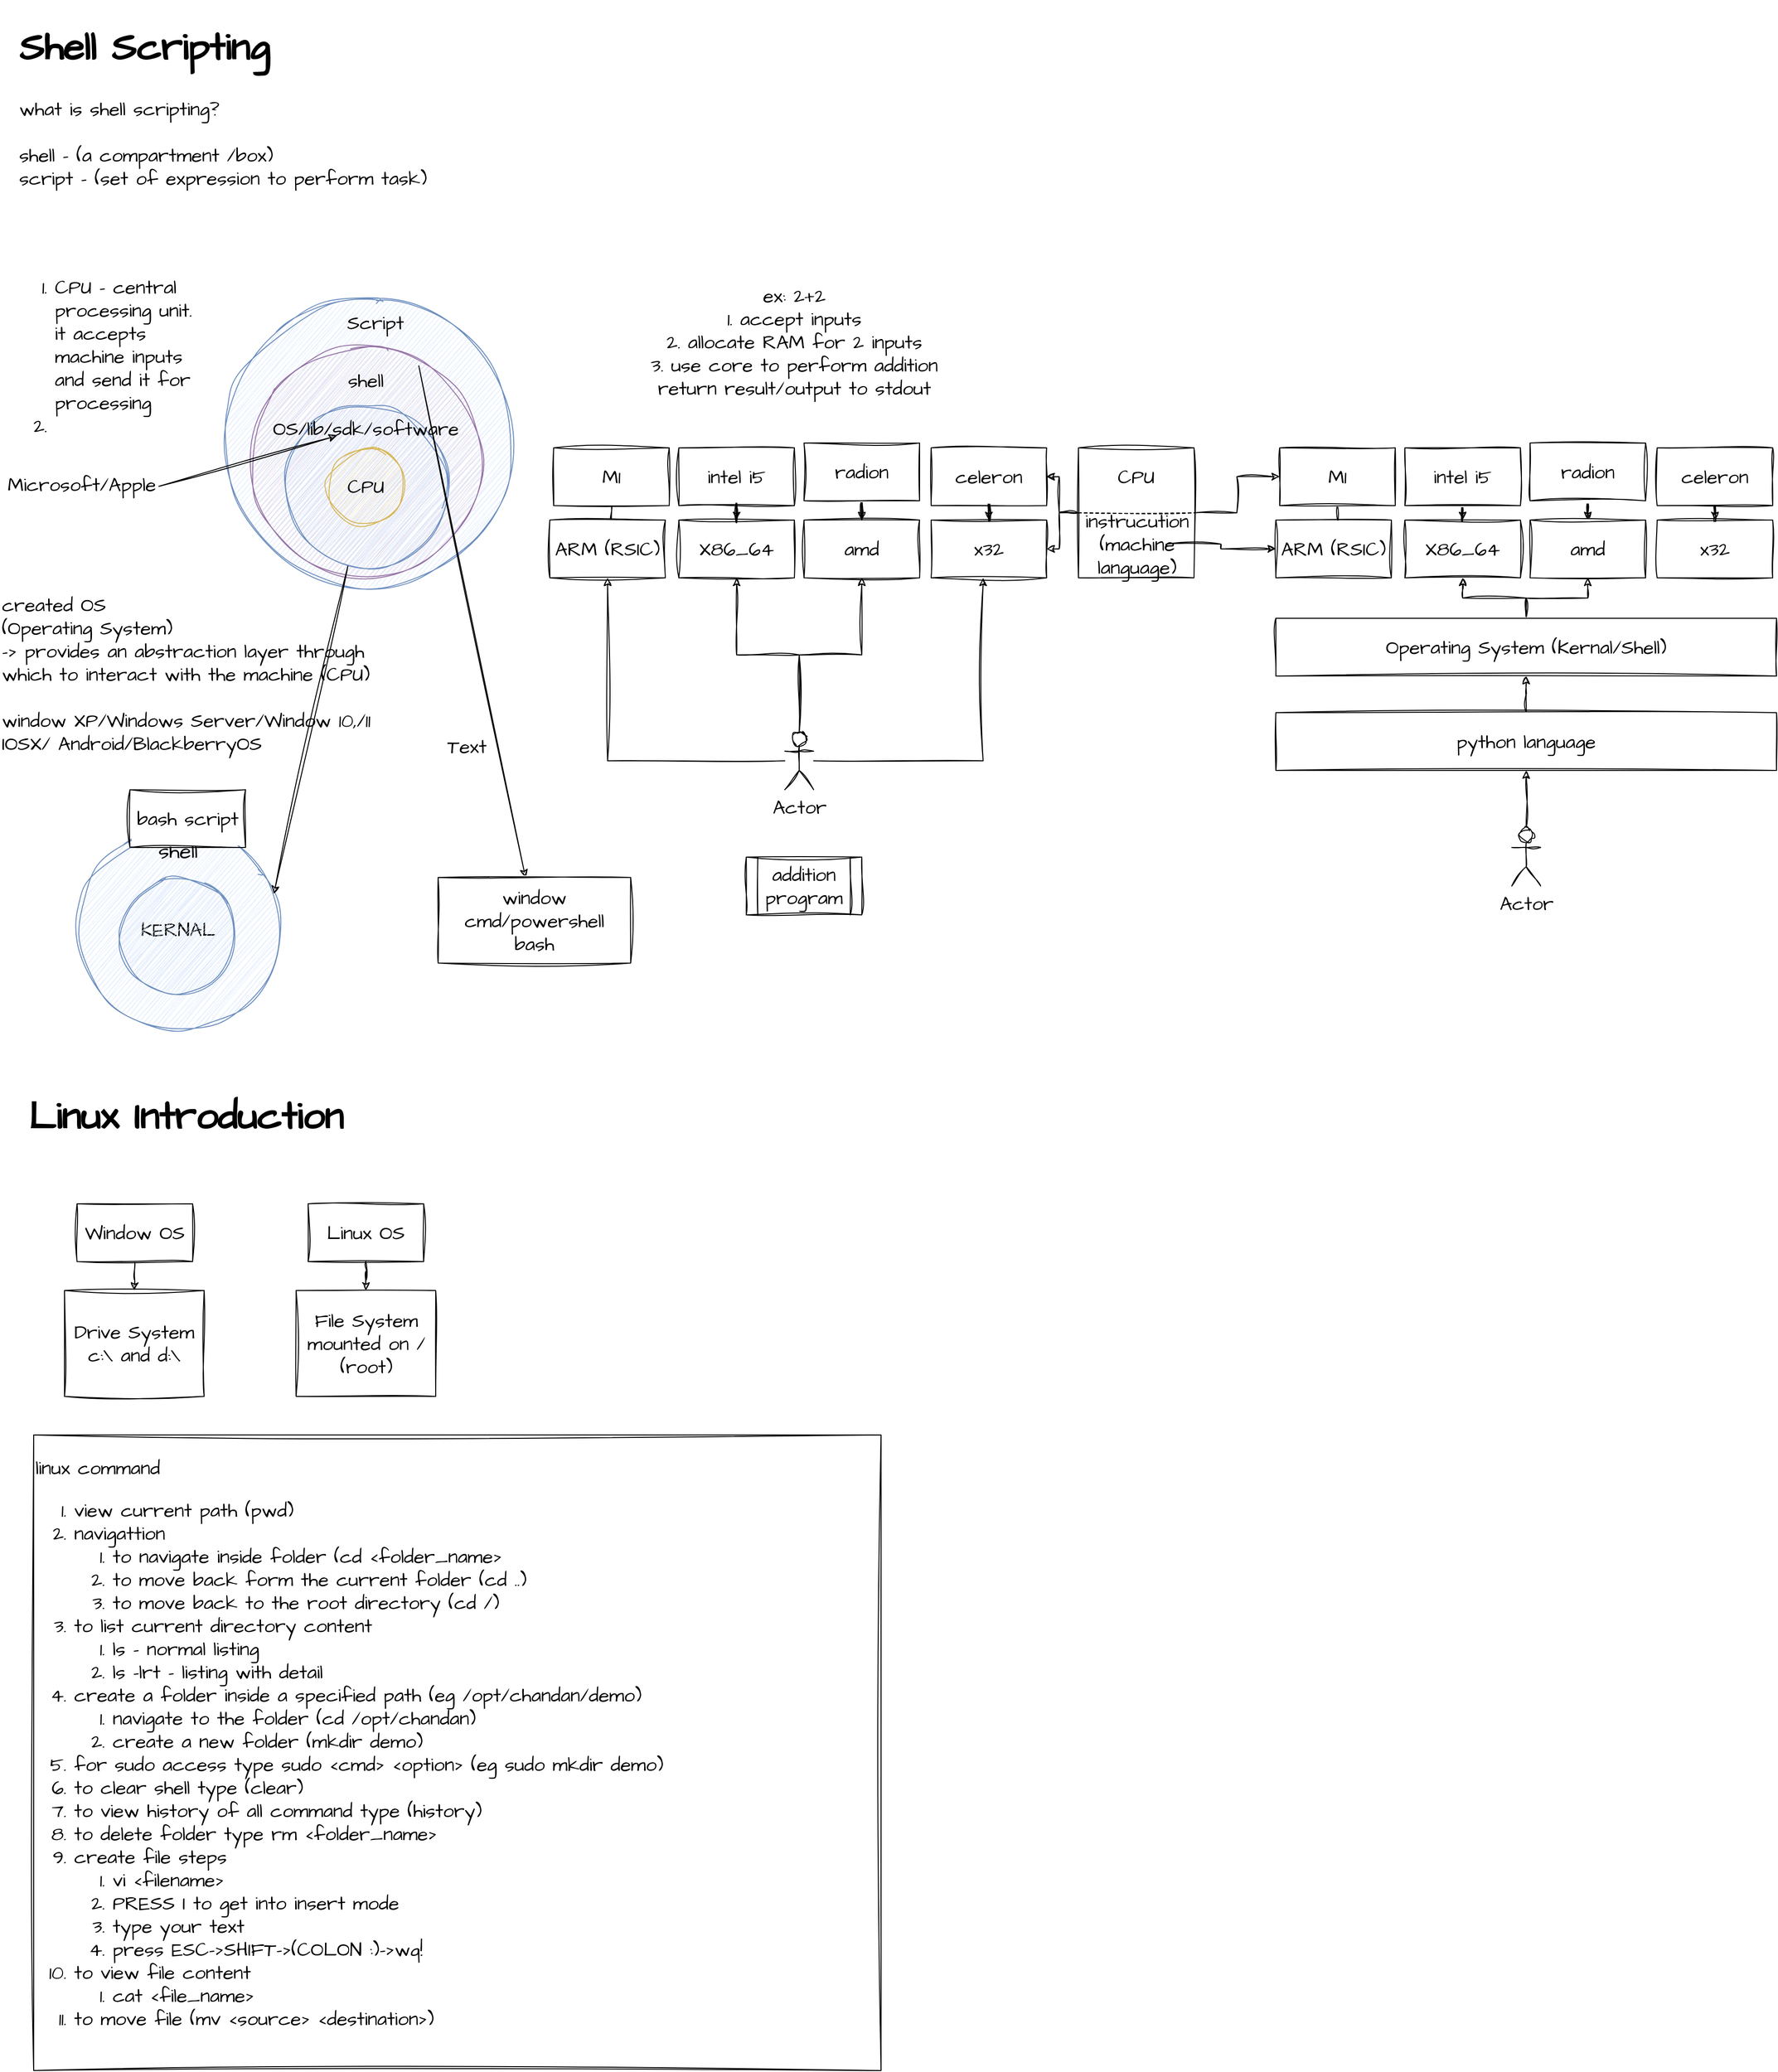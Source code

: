 <mxfile version="21.0.6" type="github" pages="6">
  <diagram name="Page-1" id="ZtmYhF9qjIUgPPEs3o9M">
    <mxGraphModel dx="978" dy="493" grid="1" gridSize="10" guides="1" tooltips="1" connect="1" arrows="1" fold="1" page="1" pageScale="1" pageWidth="850" pageHeight="1100" math="0" shadow="0">
      <root>
        <mxCell id="0" />
        <mxCell id="1" parent="0" />
        <mxCell id="iZIpDsO_VcZQwuWETnNI-9" value="" style="ellipse;whiteSpace=wrap;html=1;aspect=fixed;sketch=1;hachureGap=4;jiggle=2;curveFitting=1;fontFamily=Architects Daughter;fontSource=https%3A%2F%2Ffonts.googleapis.com%2Fcss%3Ffamily%3DArchitects%2BDaughter;fontSize=20;fillColor=#dae8fc;strokeColor=#6c8ebf;" vertex="1" parent="1">
          <mxGeometry x="268" y="330" width="300" height="300" as="geometry" />
        </mxCell>
        <mxCell id="iZIpDsO_VcZQwuWETnNI-1" value="&lt;h1&gt;Shell Scripting&lt;/h1&gt;&lt;div&gt;what is shell scripting?&lt;/div&gt;&lt;div&gt;&lt;br&gt;&lt;/div&gt;&lt;div&gt;shell - (a compartment /box)&lt;/div&gt;&lt;div&gt;script - (set of expression to perform task)&lt;/div&gt;" style="text;html=1;strokeColor=none;fillColor=none;spacing=5;spacingTop=-20;whiteSpace=wrap;overflow=hidden;rounded=0;fontSize=20;fontFamily=Architects Daughter;" vertex="1" parent="1">
          <mxGeometry x="50" y="30" width="570" height="200" as="geometry" />
        </mxCell>
        <mxCell id="iZIpDsO_VcZQwuWETnNI-4" value="" style="ellipse;whiteSpace=wrap;html=1;aspect=fixed;sketch=1;hachureGap=4;jiggle=2;curveFitting=1;fontFamily=Architects Daughter;fontSource=https%3A%2F%2Ffonts.googleapis.com%2Fcss%3Ffamily%3DArchitects%2BDaughter;fontSize=20;fillColor=#e1d5e7;strokeColor=#9673a6;" vertex="1" parent="1">
          <mxGeometry x="295" y="380" width="240" height="240" as="geometry" />
        </mxCell>
        <mxCell id="iZIpDsO_VcZQwuWETnNI-6" value="" style="ellipse;whiteSpace=wrap;html=1;aspect=fixed;sketch=1;hachureGap=4;jiggle=2;curveFitting=1;fontFamily=Architects Daughter;fontSource=https%3A%2F%2Ffonts.googleapis.com%2Fcss%3Ffamily%3DArchitects%2BDaughter;fontSize=20;fillColor=#dae8fc;strokeColor=#6c8ebf;" vertex="1" parent="1">
          <mxGeometry x="330" y="440" width="170" height="170" as="geometry" />
        </mxCell>
        <mxCell id="iZIpDsO_VcZQwuWETnNI-5" value="CPU" style="ellipse;whiteSpace=wrap;html=1;aspect=fixed;sketch=1;hachureGap=4;jiggle=2;curveFitting=1;fontFamily=Architects Daughter;fontSource=https%3A%2F%2Ffonts.googleapis.com%2Fcss%3Ffamily%3DArchitects%2BDaughter;fontSize=20;fillColor=#fff2cc;strokeColor=#d6b656;" vertex="1" parent="1">
          <mxGeometry x="375" y="485" width="80" height="80" as="geometry" />
        </mxCell>
        <mxCell id="iZIpDsO_VcZQwuWETnNI-7" value="OS/lib/sdk/software" style="text;html=1;strokeColor=none;fillColor=none;align=center;verticalAlign=middle;whiteSpace=wrap;rounded=0;fontSize=20;fontFamily=Architects Daughter;" vertex="1" parent="1">
          <mxGeometry x="385" y="450" width="60" height="30" as="geometry" />
        </mxCell>
        <mxCell id="iZIpDsO_VcZQwuWETnNI-8" value="shell" style="text;html=1;strokeColor=none;fillColor=none;align=center;verticalAlign=middle;whiteSpace=wrap;rounded=0;fontSize=20;fontFamily=Architects Daughter;" vertex="1" parent="1">
          <mxGeometry x="385" y="400" width="60" height="30" as="geometry" />
        </mxCell>
        <mxCell id="iZIpDsO_VcZQwuWETnNI-10" value="Script" style="text;html=1;strokeColor=none;fillColor=none;align=center;verticalAlign=middle;whiteSpace=wrap;rounded=0;fontSize=20;fontFamily=Architects Daughter;" vertex="1" parent="1">
          <mxGeometry x="395" y="340" width="60" height="30" as="geometry" />
        </mxCell>
        <mxCell id="iZIpDsO_VcZQwuWETnNI-11" value="&lt;ol&gt;&lt;li&gt;CPU - central processing unit. it accepts machine inputs and send it for processing&lt;/li&gt;&lt;li&gt;&lt;br&gt;&lt;/li&gt;&lt;/ol&gt;" style="text;html=1;strokeColor=none;fillColor=none;align=left;verticalAlign=middle;whiteSpace=wrap;rounded=0;fontSize=20;fontFamily=Architects Daughter;" vertex="1" parent="1">
          <mxGeometry x="50" y="230" width="190" height="320" as="geometry" />
        </mxCell>
        <mxCell id="iZIpDsO_VcZQwuWETnNI-12" value="ex: 2+2&lt;br&gt;1. accept inputs&lt;br&gt;2. allocate RAM for 2 inputs&lt;br&gt;3. use core to perform addition&lt;br&gt;return result/output to stdout" style="text;html=1;strokeColor=none;fillColor=none;align=center;verticalAlign=middle;whiteSpace=wrap;rounded=0;fontSize=20;fontFamily=Architects Daughter;" vertex="1" parent="1">
          <mxGeometry x="670" y="310" width="380" height="130" as="geometry" />
        </mxCell>
        <mxCell id="iZIpDsO_VcZQwuWETnNI-17" value="" style="edgeStyle=orthogonalEdgeStyle;rounded=0;sketch=1;hachureGap=4;jiggle=2;curveFitting=1;orthogonalLoop=1;jettySize=auto;html=1;fontFamily=Architects Daughter;fontSource=https%3A%2F%2Ffonts.googleapis.com%2Fcss%3Ffamily%3DArchitects%2BDaughter;fontSize=16;" edge="1" parent="1" source="iZIpDsO_VcZQwuWETnNI-13" target="iZIpDsO_VcZQwuWETnNI-16">
          <mxGeometry relative="1" as="geometry" />
        </mxCell>
        <mxCell id="iZIpDsO_VcZQwuWETnNI-13" value="intel i5" style="rounded=0;whiteSpace=wrap;html=1;sketch=1;hachureGap=4;jiggle=2;curveFitting=1;fontFamily=Architects Daughter;fontSource=https%3A%2F%2Ffonts.googleapis.com%2Fcss%3Ffamily%3DArchitects%2BDaughter;fontSize=20;" vertex="1" parent="1">
          <mxGeometry x="740" y="485" width="120" height="60" as="geometry" />
        </mxCell>
        <mxCell id="iZIpDsO_VcZQwuWETnNI-19" value="" style="edgeStyle=orthogonalEdgeStyle;rounded=0;sketch=1;hachureGap=4;jiggle=2;curveFitting=1;orthogonalLoop=1;jettySize=auto;html=1;fontFamily=Architects Daughter;fontSource=https%3A%2F%2Ffonts.googleapis.com%2Fcss%3Ffamily%3DArchitects%2BDaughter;fontSize=16;" edge="1" parent="1" source="iZIpDsO_VcZQwuWETnNI-14" target="iZIpDsO_VcZQwuWETnNI-18">
          <mxGeometry relative="1" as="geometry" />
        </mxCell>
        <mxCell id="iZIpDsO_VcZQwuWETnNI-14" value="radion" style="rounded=0;whiteSpace=wrap;html=1;sketch=1;hachureGap=4;jiggle=2;curveFitting=1;fontFamily=Architects Daughter;fontSource=https%3A%2F%2Ffonts.googleapis.com%2Fcss%3Ffamily%3DArchitects%2BDaughter;fontSize=20;" vertex="1" parent="1">
          <mxGeometry x="870" y="480" width="120" height="60" as="geometry" />
        </mxCell>
        <mxCell id="iZIpDsO_VcZQwuWETnNI-21" value="" style="edgeStyle=orthogonalEdgeStyle;rounded=0;sketch=1;hachureGap=4;jiggle=2;curveFitting=1;orthogonalLoop=1;jettySize=auto;html=1;fontFamily=Architects Daughter;fontSource=https%3A%2F%2Ffonts.googleapis.com%2Fcss%3Ffamily%3DArchitects%2BDaughter;fontSize=16;" edge="1" parent="1" source="iZIpDsO_VcZQwuWETnNI-15" target="iZIpDsO_VcZQwuWETnNI-20">
          <mxGeometry relative="1" as="geometry" />
        </mxCell>
        <mxCell id="iZIpDsO_VcZQwuWETnNI-15" value="celeron" style="rounded=0;whiteSpace=wrap;html=1;sketch=1;hachureGap=4;jiggle=2;curveFitting=1;fontFamily=Architects Daughter;fontSource=https%3A%2F%2Ffonts.googleapis.com%2Fcss%3Ffamily%3DArchitects%2BDaughter;fontSize=20;" vertex="1" parent="1">
          <mxGeometry x="1002" y="485" width="120" height="60" as="geometry" />
        </mxCell>
        <mxCell id="iZIpDsO_VcZQwuWETnNI-16" value="X86_64" style="whiteSpace=wrap;html=1;fontSize=20;fontFamily=Architects Daughter;rounded=0;sketch=1;hachureGap=4;jiggle=2;curveFitting=1;fontSource=https%3A%2F%2Ffonts.googleapis.com%2Fcss%3Ffamily%3DArchitects%2BDaughter;" vertex="1" parent="1">
          <mxGeometry x="740" y="560" width="120" height="60" as="geometry" />
        </mxCell>
        <mxCell id="iZIpDsO_VcZQwuWETnNI-18" value="amd" style="rounded=0;whiteSpace=wrap;html=1;sketch=1;hachureGap=4;jiggle=2;curveFitting=1;fontFamily=Architects Daughter;fontSource=https%3A%2F%2Ffonts.googleapis.com%2Fcss%3Ffamily%3DArchitects%2BDaughter;fontSize=20;" vertex="1" parent="1">
          <mxGeometry x="870" y="560" width="120" height="60" as="geometry" />
        </mxCell>
        <mxCell id="iZIpDsO_VcZQwuWETnNI-20" value="x32" style="rounded=0;whiteSpace=wrap;html=1;sketch=1;hachureGap=4;jiggle=2;curveFitting=1;fontFamily=Architects Daughter;fontSource=https%3A%2F%2Ffonts.googleapis.com%2Fcss%3Ffamily%3DArchitects%2BDaughter;fontSize=20;" vertex="1" parent="1">
          <mxGeometry x="1002" y="560" width="120" height="60" as="geometry" />
        </mxCell>
        <mxCell id="iZIpDsO_VcZQwuWETnNI-25" style="edgeStyle=orthogonalEdgeStyle;rounded=0;sketch=1;hachureGap=4;jiggle=2;curveFitting=1;orthogonalLoop=1;jettySize=auto;html=1;entryX=1;entryY=0.5;entryDx=0;entryDy=0;fontFamily=Architects Daughter;fontSource=https%3A%2F%2Ffonts.googleapis.com%2Fcss%3Ffamily%3DArchitects%2BDaughter;fontSize=16;" edge="1" parent="1" source="iZIpDsO_VcZQwuWETnNI-22" target="iZIpDsO_VcZQwuWETnNI-15">
          <mxGeometry relative="1" as="geometry" />
        </mxCell>
        <mxCell id="iZIpDsO_VcZQwuWETnNI-26" style="edgeStyle=orthogonalEdgeStyle;rounded=0;sketch=1;hachureGap=4;jiggle=2;curveFitting=1;orthogonalLoop=1;jettySize=auto;html=1;fontFamily=Architects Daughter;fontSource=https%3A%2F%2Ffonts.googleapis.com%2Fcss%3Ffamily%3DArchitects%2BDaughter;fontSize=16;" edge="1" parent="1" source="iZIpDsO_VcZQwuWETnNI-22" target="iZIpDsO_VcZQwuWETnNI-20">
          <mxGeometry relative="1" as="geometry" />
        </mxCell>
        <mxCell id="mFBOd33GaEQqfajgSVIT-38" style="edgeStyle=orthogonalEdgeStyle;rounded=0;sketch=1;hachureGap=4;jiggle=2;curveFitting=1;orthogonalLoop=1;jettySize=auto;html=1;entryX=0;entryY=0.5;entryDx=0;entryDy=0;fontFamily=Architects Daughter;fontSource=https%3A%2F%2Ffonts.googleapis.com%2Fcss%3Ffamily%3DArchitects%2BDaughter;fontSize=16;" edge="1" parent="1" source="iZIpDsO_VcZQwuWETnNI-22" target="mFBOd33GaEQqfajgSVIT-31">
          <mxGeometry relative="1" as="geometry" />
        </mxCell>
        <mxCell id="iZIpDsO_VcZQwuWETnNI-22" value="" style="rounded=0;whiteSpace=wrap;html=1;sketch=1;hachureGap=4;jiggle=2;curveFitting=1;fontFamily=Architects Daughter;fontSource=https%3A%2F%2Ffonts.googleapis.com%2Fcss%3Ffamily%3DArchitects%2BDaughter;fontSize=20;" vertex="1" parent="1">
          <mxGeometry x="1155" y="485" width="120" height="135" as="geometry" />
        </mxCell>
        <mxCell id="iZIpDsO_VcZQwuWETnNI-23" value="CPU" style="text;html=1;strokeColor=none;fillColor=none;align=center;verticalAlign=middle;whiteSpace=wrap;rounded=0;fontSize=20;fontFamily=Architects Daughter;" vertex="1" parent="1">
          <mxGeometry x="1185" y="500" width="60" height="30" as="geometry" />
        </mxCell>
        <mxCell id="mFBOd33GaEQqfajgSVIT-39" value="" style="edgeStyle=orthogonalEdgeStyle;rounded=0;sketch=1;hachureGap=4;jiggle=2;curveFitting=1;orthogonalLoop=1;jettySize=auto;html=1;fontFamily=Architects Daughter;fontSource=https%3A%2F%2Ffonts.googleapis.com%2Fcss%3Ffamily%3DArchitects%2BDaughter;fontSize=16;" edge="1" parent="1" source="iZIpDsO_VcZQwuWETnNI-24" target="mFBOd33GaEQqfajgSVIT-32">
          <mxGeometry relative="1" as="geometry" />
        </mxCell>
        <mxCell id="iZIpDsO_VcZQwuWETnNI-24" value="instrucution&lt;br&gt;(machine language)" style="text;html=1;strokeColor=none;fillColor=none;align=center;verticalAlign=middle;whiteSpace=wrap;rounded=0;fontSize=20;fontFamily=Architects Daughter;" vertex="1" parent="1">
          <mxGeometry x="1186" y="570" width="60" height="30" as="geometry" />
        </mxCell>
        <mxCell id="iZIpDsO_VcZQwuWETnNI-27" value="" style="endArrow=none;dashed=1;html=1;rounded=0;sketch=1;hachureGap=4;jiggle=2;curveFitting=1;fontFamily=Architects Daughter;fontSource=https%3A%2F%2Ffonts.googleapis.com%2Fcss%3Ffamily%3DArchitects%2BDaughter;fontSize=16;entryX=1;entryY=0.5;entryDx=0;entryDy=0;exitX=0;exitY=0.5;exitDx=0;exitDy=0;" edge="1" parent="1" source="iZIpDsO_VcZQwuWETnNI-22" target="iZIpDsO_VcZQwuWETnNI-22">
          <mxGeometry width="50" height="50" relative="1" as="geometry">
            <mxPoint x="1155" y="560" as="sourcePoint" />
            <mxPoint x="1205" y="510" as="targetPoint" />
          </mxGeometry>
        </mxCell>
        <mxCell id="iZIpDsO_VcZQwuWETnNI-31" value="" style="edgeStyle=orthogonalEdgeStyle;rounded=0;sketch=1;hachureGap=4;jiggle=2;curveFitting=1;orthogonalLoop=1;jettySize=auto;html=1;fontFamily=Architects Daughter;fontSource=https%3A%2F%2Ffonts.googleapis.com%2Fcss%3Ffamily%3DArchitects%2BDaughter;fontSize=16;" edge="1" parent="1" source="iZIpDsO_VcZQwuWETnNI-29" target="iZIpDsO_VcZQwuWETnNI-30">
          <mxGeometry relative="1" as="geometry" />
        </mxCell>
        <mxCell id="iZIpDsO_VcZQwuWETnNI-29" value="M1" style="rounded=0;whiteSpace=wrap;html=1;sketch=1;hachureGap=4;jiggle=2;curveFitting=1;fontFamily=Architects Daughter;fontSource=https%3A%2F%2Ffonts.googleapis.com%2Fcss%3Ffamily%3DArchitects%2BDaughter;fontSize=20;" vertex="1" parent="1">
          <mxGeometry x="610" y="485" width="120" height="60" as="geometry" />
        </mxCell>
        <mxCell id="iZIpDsO_VcZQwuWETnNI-30" value="ARM (RSIC)" style="rounded=0;whiteSpace=wrap;html=1;sketch=1;hachureGap=4;jiggle=2;curveFitting=1;fontFamily=Architects Daughter;fontSource=https%3A%2F%2Ffonts.googleapis.com%2Fcss%3Ffamily%3DArchitects%2BDaughter;fontSize=20;" vertex="1" parent="1">
          <mxGeometry x="606" y="560" width="120" height="60" as="geometry" />
        </mxCell>
        <mxCell id="iZIpDsO_VcZQwuWETnNI-33" style="edgeStyle=orthogonalEdgeStyle;rounded=0;sketch=1;hachureGap=4;jiggle=2;curveFitting=1;orthogonalLoop=1;jettySize=auto;html=1;fontFamily=Architects Daughter;fontSource=https%3A%2F%2Ffonts.googleapis.com%2Fcss%3Ffamily%3DArchitects%2BDaughter;fontSize=16;" edge="1" parent="1" source="iZIpDsO_VcZQwuWETnNI-32" target="iZIpDsO_VcZQwuWETnNI-30">
          <mxGeometry relative="1" as="geometry" />
        </mxCell>
        <mxCell id="iZIpDsO_VcZQwuWETnNI-34" style="edgeStyle=orthogonalEdgeStyle;rounded=0;sketch=1;hachureGap=4;jiggle=2;curveFitting=1;orthogonalLoop=1;jettySize=auto;html=1;entryX=0.5;entryY=1;entryDx=0;entryDy=0;fontFamily=Architects Daughter;fontSource=https%3A%2F%2Ffonts.googleapis.com%2Fcss%3Ffamily%3DArchitects%2BDaughter;fontSize=16;" edge="1" parent="1" source="iZIpDsO_VcZQwuWETnNI-32" target="iZIpDsO_VcZQwuWETnNI-16">
          <mxGeometry relative="1" as="geometry" />
        </mxCell>
        <mxCell id="iZIpDsO_VcZQwuWETnNI-35" style="edgeStyle=orthogonalEdgeStyle;rounded=0;sketch=1;hachureGap=4;jiggle=2;curveFitting=1;orthogonalLoop=1;jettySize=auto;html=1;fontFamily=Architects Daughter;fontSource=https%3A%2F%2Ffonts.googleapis.com%2Fcss%3Ffamily%3DArchitects%2BDaughter;fontSize=16;" edge="1" parent="1" source="iZIpDsO_VcZQwuWETnNI-32" target="iZIpDsO_VcZQwuWETnNI-18">
          <mxGeometry relative="1" as="geometry" />
        </mxCell>
        <mxCell id="iZIpDsO_VcZQwuWETnNI-36" style="edgeStyle=orthogonalEdgeStyle;rounded=0;sketch=1;hachureGap=4;jiggle=2;curveFitting=1;orthogonalLoop=1;jettySize=auto;html=1;entryX=0.45;entryY=1;entryDx=0;entryDy=0;entryPerimeter=0;fontFamily=Architects Daughter;fontSource=https%3A%2F%2Ffonts.googleapis.com%2Fcss%3Ffamily%3DArchitects%2BDaughter;fontSize=16;" edge="1" parent="1" source="iZIpDsO_VcZQwuWETnNI-32" target="iZIpDsO_VcZQwuWETnNI-20">
          <mxGeometry relative="1" as="geometry" />
        </mxCell>
        <mxCell id="iZIpDsO_VcZQwuWETnNI-32" value="Actor" style="shape=umlActor;verticalLabelPosition=bottom;verticalAlign=top;html=1;outlineConnect=0;sketch=1;hachureGap=4;jiggle=2;curveFitting=1;fontFamily=Architects Daughter;fontSource=https%3A%2F%2Ffonts.googleapis.com%2Fcss%3Ffamily%3DArchitects%2BDaughter;fontSize=20;" vertex="1" parent="1">
          <mxGeometry x="850" y="780" width="30" height="60" as="geometry" />
        </mxCell>
        <mxCell id="iZIpDsO_VcZQwuWETnNI-39" value="addition program" style="shape=process;whiteSpace=wrap;html=1;backgroundOutline=1;sketch=1;hachureGap=4;jiggle=2;curveFitting=1;fontFamily=Architects Daughter;fontSource=https%3A%2F%2Ffonts.googleapis.com%2Fcss%3Ffamily%3DArchitects%2BDaughter;fontSize=20;" vertex="1" parent="1">
          <mxGeometry x="810" y="910" width="120" height="60" as="geometry" />
        </mxCell>
        <mxCell id="iZIpDsO_VcZQwuWETnNI-40" value="Microsoft/Apple" style="text;html=1;strokeColor=none;fillColor=none;align=center;verticalAlign=middle;whiteSpace=wrap;rounded=0;fontSize=20;fontFamily=Architects Daughter;" vertex="1" parent="1">
          <mxGeometry x="40" y="495" width="160" height="55" as="geometry" />
        </mxCell>
        <mxCell id="iZIpDsO_VcZQwuWETnNI-41" value="" style="endArrow=classic;html=1;rounded=0;sketch=1;hachureGap=4;jiggle=2;curveFitting=1;fontFamily=Architects Daughter;fontSource=https%3A%2F%2Ffonts.googleapis.com%2Fcss%3Ffamily%3DArchitects%2BDaughter;fontSize=16;entryX=0;entryY=0.75;entryDx=0;entryDy=0;" edge="1" parent="1" target="iZIpDsO_VcZQwuWETnNI-7">
          <mxGeometry width="50" height="50" relative="1" as="geometry">
            <mxPoint x="200" y="525" as="sourcePoint" />
            <mxPoint x="250" y="475" as="targetPoint" />
          </mxGeometry>
        </mxCell>
        <mxCell id="iZIpDsO_VcZQwuWETnNI-43" value="created OS&lt;br&gt;(Operating System)&lt;br&gt;&lt;div style=&quot;&quot;&gt;-&amp;gt; provides an abstraction layer through which to interact with the machine (CPU)&lt;/div&gt;&lt;div style=&quot;&quot;&gt;&lt;br&gt;&lt;/div&gt;&lt;div style=&quot;&quot;&gt;window XP/Windows Server/Window 10,/11&lt;/div&gt;&lt;div style=&quot;&quot;&gt;IOSX/ Android/BlackberryOS&lt;/div&gt;" style="text;html=1;strokeColor=none;fillColor=none;align=left;verticalAlign=middle;whiteSpace=wrap;rounded=0;fontSize=20;fontFamily=Architects Daughter;" vertex="1" parent="1">
          <mxGeometry x="35" y="630" width="410" height="180" as="geometry" />
        </mxCell>
        <mxCell id="iZIpDsO_VcZQwuWETnNI-44" value="" style="endArrow=classic;html=1;rounded=0;sketch=1;hachureGap=4;jiggle=2;curveFitting=1;fontFamily=Architects Daughter;fontSource=https%3A%2F%2Ffonts.googleapis.com%2Fcss%3Ffamily%3DArchitects%2BDaughter;fontSize=16;exitX=0.729;exitY=0.083;exitDx=0;exitDy=0;exitPerimeter=0;" edge="1" parent="1" source="iZIpDsO_VcZQwuWETnNI-4" target="iZIpDsO_VcZQwuWETnNI-45">
          <mxGeometry width="50" height="50" relative="1" as="geometry">
            <mxPoint x="550" y="650" as="sourcePoint" />
            <mxPoint x="550" y="961.176" as="targetPoint" />
          </mxGeometry>
        </mxCell>
        <mxCell id="iZIpDsO_VcZQwuWETnNI-45" value="window cmd/powershell&lt;br&gt;bash" style="rounded=0;whiteSpace=wrap;html=1;sketch=1;hachureGap=4;jiggle=2;curveFitting=1;fontFamily=Architects Daughter;fontSource=https%3A%2F%2Ffonts.googleapis.com%2Fcss%3Ffamily%3DArchitects%2BDaughter;fontSize=20;" vertex="1" parent="1">
          <mxGeometry x="490" y="931.18" width="200" height="88.82" as="geometry" />
        </mxCell>
        <mxCell id="iZIpDsO_VcZQwuWETnNI-48" value="KERNAL" style="ellipse;whiteSpace=wrap;html=1;aspect=fixed;sketch=1;hachureGap=4;jiggle=2;curveFitting=1;fontFamily=Architects Daughter;fontSource=https%3A%2F%2Ffonts.googleapis.com%2Fcss%3Ffamily%3DArchitects%2BDaughter;fontSize=20;fillColor=#dae8fc;strokeColor=#6c8ebf;" vertex="1" parent="1">
          <mxGeometry x="115" y="880" width="210" height="210" as="geometry" />
        </mxCell>
        <mxCell id="iZIpDsO_VcZQwuWETnNI-46" value="" style="ellipse;whiteSpace=wrap;html=1;aspect=fixed;sketch=1;hachureGap=4;jiggle=2;curveFitting=1;fontFamily=Architects Daughter;fontSource=https%3A%2F%2Ffonts.googleapis.com%2Fcss%3Ffamily%3DArchitects%2BDaughter;fontSize=20;fillColor=#dae8fc;strokeColor=#6c8ebf;" vertex="1" parent="1">
          <mxGeometry x="160" y="931.18" width="120" height="120" as="geometry" />
        </mxCell>
        <mxCell id="iZIpDsO_VcZQwuWETnNI-49" value="" style="endArrow=classic;html=1;rounded=0;sketch=1;hachureGap=4;jiggle=2;curveFitting=1;fontFamily=Architects Daughter;fontSource=https%3A%2F%2Ffonts.googleapis.com%2Fcss%3Ffamily%3DArchitects%2BDaughter;fontSize=16;entryX=0.973;entryY=0.325;entryDx=0;entryDy=0;entryPerimeter=0;" edge="1" parent="1" source="iZIpDsO_VcZQwuWETnNI-6" target="iZIpDsO_VcZQwuWETnNI-48">
          <mxGeometry width="50" height="50" relative="1" as="geometry">
            <mxPoint x="500" y="820" as="sourcePoint" />
            <mxPoint x="550" y="770" as="targetPoint" />
          </mxGeometry>
        </mxCell>
        <mxCell id="iZIpDsO_VcZQwuWETnNI-50" value="Text" style="text;html=1;strokeColor=none;fillColor=none;align=center;verticalAlign=middle;whiteSpace=wrap;rounded=0;fontSize=20;fontFamily=Architects Daughter;" vertex="1" parent="1">
          <mxGeometry x="490" y="780" width="60" height="30" as="geometry" />
        </mxCell>
        <mxCell id="iZIpDsO_VcZQwuWETnNI-51" value="&lt;font style=&quot;font-size: 22px;&quot;&gt;shell&lt;/font&gt;" style="text;html=1;strokeColor=none;fillColor=none;align=center;verticalAlign=middle;whiteSpace=wrap;rounded=0;fontSize=20;fontFamily=Architects Daughter;" vertex="1" parent="1">
          <mxGeometry x="190" y="890" width="60" height="30" as="geometry" />
        </mxCell>
        <mxCell id="iZIpDsO_VcZQwuWETnNI-52" value="&lt;h1&gt;Linux Introduction&lt;/h1&gt;" style="text;html=1;strokeColor=none;fillColor=none;spacing=5;spacingTop=-20;whiteSpace=wrap;overflow=hidden;rounded=0;fontSize=20;fontFamily=Architects Daughter;" vertex="1" parent="1">
          <mxGeometry x="60" y="1140" width="550" height="120" as="geometry" />
        </mxCell>
        <mxCell id="iZIpDsO_VcZQwuWETnNI-56" value="" style="edgeStyle=orthogonalEdgeStyle;rounded=0;sketch=1;hachureGap=4;jiggle=2;curveFitting=1;orthogonalLoop=1;jettySize=auto;html=1;fontFamily=Architects Daughter;fontSource=https%3A%2F%2Ffonts.googleapis.com%2Fcss%3Ffamily%3DArchitects%2BDaughter;fontSize=16;" edge="1" parent="1" source="iZIpDsO_VcZQwuWETnNI-53" target="iZIpDsO_VcZQwuWETnNI-55">
          <mxGeometry relative="1" as="geometry" />
        </mxCell>
        <mxCell id="iZIpDsO_VcZQwuWETnNI-53" value="Window OS" style="rounded=0;whiteSpace=wrap;html=1;sketch=1;hachureGap=4;jiggle=2;curveFitting=1;fontFamily=Architects Daughter;fontSource=https%3A%2F%2Ffonts.googleapis.com%2Fcss%3Ffamily%3DArchitects%2BDaughter;fontSize=20;" vertex="1" parent="1">
          <mxGeometry x="115" y="1270" width="120" height="60" as="geometry" />
        </mxCell>
        <mxCell id="iZIpDsO_VcZQwuWETnNI-58" style="edgeStyle=orthogonalEdgeStyle;rounded=0;sketch=1;hachureGap=4;jiggle=2;curveFitting=1;orthogonalLoop=1;jettySize=auto;html=1;entryX=0.5;entryY=0;entryDx=0;entryDy=0;fontFamily=Architects Daughter;fontSource=https%3A%2F%2Ffonts.googleapis.com%2Fcss%3Ffamily%3DArchitects%2BDaughter;fontSize=16;" edge="1" parent="1" source="iZIpDsO_VcZQwuWETnNI-54" target="iZIpDsO_VcZQwuWETnNI-57">
          <mxGeometry relative="1" as="geometry" />
        </mxCell>
        <mxCell id="iZIpDsO_VcZQwuWETnNI-54" value="Linux OS" style="rounded=0;whiteSpace=wrap;html=1;sketch=1;hachureGap=4;jiggle=2;curveFitting=1;fontFamily=Architects Daughter;fontSource=https%3A%2F%2Ffonts.googleapis.com%2Fcss%3Ffamily%3DArchitects%2BDaughter;fontSize=20;" vertex="1" parent="1">
          <mxGeometry x="355" y="1270" width="120" height="60" as="geometry" />
        </mxCell>
        <mxCell id="iZIpDsO_VcZQwuWETnNI-55" value="Drive System&lt;br&gt;c:\ and d:\" style="rounded=0;whiteSpace=wrap;html=1;sketch=1;hachureGap=4;jiggle=2;curveFitting=1;fontFamily=Architects Daughter;fontSource=https%3A%2F%2Ffonts.googleapis.com%2Fcss%3Ffamily%3DArchitects%2BDaughter;fontSize=20;" vertex="1" parent="1">
          <mxGeometry x="102" y="1360" width="145" height="110" as="geometry" />
        </mxCell>
        <mxCell id="iZIpDsO_VcZQwuWETnNI-57" value="File System mounted on / (root)" style="rounded=0;whiteSpace=wrap;html=1;sketch=1;hachureGap=4;jiggle=2;curveFitting=1;fontFamily=Architects Daughter;fontSource=https%3A%2F%2Ffonts.googleapis.com%2Fcss%3Ffamily%3DArchitects%2BDaughter;fontSize=20;" vertex="1" parent="1">
          <mxGeometry x="342.5" y="1360" width="145" height="110" as="geometry" />
        </mxCell>
        <mxCell id="iZIpDsO_VcZQwuWETnNI-59" value="linux command&amp;nbsp;&lt;br&gt;&lt;ol&gt;&lt;li&gt;view current path (pwd)&lt;/li&gt;&lt;li&gt;navigattion&lt;/li&gt;&lt;ol&gt;&lt;li&gt;to navigate inside folder (cd &amp;lt;folder_name&amp;gt;&lt;/li&gt;&lt;li&gt;to move back form the current folder (cd ..)&lt;/li&gt;&lt;li&gt;to move back to the root directory (cd /)&lt;/li&gt;&lt;/ol&gt;&lt;li&gt;to list current directory content&lt;/li&gt;&lt;ol&gt;&lt;li&gt;ls - normal listing&lt;/li&gt;&lt;li&gt;ls -lrt - listing with detail&lt;/li&gt;&lt;/ol&gt;&lt;li&gt;create a folder inside a specified path (eg /opt/chandan/demo)&lt;/li&gt;&lt;ol&gt;&lt;li&gt;navigate to the folder (cd /opt/chandan)&lt;/li&gt;&lt;li&gt;create a new folder (mkdir demo)&lt;/li&gt;&lt;/ol&gt;&lt;li&gt;for sudo access type sudo &amp;lt;cmd&amp;gt; &amp;lt;option&amp;gt; (eg sudo mkdir demo)&lt;/li&gt;&lt;li&gt;to clear shell type (clear)&lt;/li&gt;&lt;li&gt;to view history of all command type (history)&lt;/li&gt;&lt;li&gt;to delete folder type rm &amp;lt;folder_name&amp;gt;&lt;/li&gt;&lt;li&gt;create file steps&lt;/li&gt;&lt;ol&gt;&lt;li&gt;vi &amp;lt;filename&amp;gt;&lt;/li&gt;&lt;li&gt;PRESS I to get into insert mode&lt;/li&gt;&lt;li&gt;type your text&lt;/li&gt;&lt;li&gt;press ESC-&amp;gt;SHIFT-&amp;gt;(COLON :)-&amp;gt;wq!&lt;/li&gt;&lt;/ol&gt;&lt;li&gt;to view file content&lt;/li&gt;&lt;ol&gt;&lt;li&gt;cat &amp;lt;file_name&amp;gt;&lt;/li&gt;&lt;/ol&gt;&lt;li&gt;to move file (mv &amp;lt;source&amp;gt; &amp;lt;destination&amp;gt;)&amp;nbsp;&lt;/li&gt;&lt;/ol&gt;" style="rounded=0;whiteSpace=wrap;html=1;sketch=1;hachureGap=4;jiggle=2;curveFitting=1;fontFamily=Architects Daughter;fontSource=https%3A%2F%2Ffonts.googleapis.com%2Fcss%3Ffamily%3DArchitects%2BDaughter;fontSize=20;align=left;" vertex="1" parent="1">
          <mxGeometry x="70" y="1510" width="880" height="660" as="geometry" />
        </mxCell>
        <mxCell id="mFBOd33GaEQqfajgSVIT-1" value="bash script" style="rounded=0;whiteSpace=wrap;html=1;sketch=1;hachureGap=4;jiggle=2;curveFitting=1;fontFamily=Architects Daughter;fontSource=https%3A%2F%2Ffonts.googleapis.com%2Fcss%3Ffamily%3DArchitects%2BDaughter;fontSize=20;" vertex="1" parent="1">
          <mxGeometry x="170" y="840" width="120" height="60" as="geometry" />
        </mxCell>
        <mxCell id="mFBOd33GaEQqfajgSVIT-21" value="" style="edgeStyle=orthogonalEdgeStyle;rounded=0;sketch=1;hachureGap=4;jiggle=2;curveFitting=1;orthogonalLoop=1;jettySize=auto;html=1;fontFamily=Architects Daughter;fontSource=https%3A%2F%2Ffonts.googleapis.com%2Fcss%3Ffamily%3DArchitects%2BDaughter;fontSize=16;" edge="1" parent="1" source="mFBOd33GaEQqfajgSVIT-22" target="mFBOd33GaEQqfajgSVIT-27">
          <mxGeometry relative="1" as="geometry" />
        </mxCell>
        <mxCell id="mFBOd33GaEQqfajgSVIT-22" value="intel i5" style="rounded=0;whiteSpace=wrap;html=1;sketch=1;hachureGap=4;jiggle=2;curveFitting=1;fontFamily=Architects Daughter;fontSource=https%3A%2F%2Ffonts.googleapis.com%2Fcss%3Ffamily%3DArchitects%2BDaughter;fontSize=20;" vertex="1" parent="1">
          <mxGeometry x="1494" y="485" width="120" height="60" as="geometry" />
        </mxCell>
        <mxCell id="mFBOd33GaEQqfajgSVIT-23" value="" style="edgeStyle=orthogonalEdgeStyle;rounded=0;sketch=1;hachureGap=4;jiggle=2;curveFitting=1;orthogonalLoop=1;jettySize=auto;html=1;fontFamily=Architects Daughter;fontSource=https%3A%2F%2Ffonts.googleapis.com%2Fcss%3Ffamily%3DArchitects%2BDaughter;fontSize=16;" edge="1" parent="1" source="mFBOd33GaEQqfajgSVIT-24" target="mFBOd33GaEQqfajgSVIT-28">
          <mxGeometry relative="1" as="geometry" />
        </mxCell>
        <mxCell id="mFBOd33GaEQqfajgSVIT-24" value="radion" style="rounded=0;whiteSpace=wrap;html=1;sketch=1;hachureGap=4;jiggle=2;curveFitting=1;fontFamily=Architects Daughter;fontSource=https%3A%2F%2Ffonts.googleapis.com%2Fcss%3Ffamily%3DArchitects%2BDaughter;fontSize=20;" vertex="1" parent="1">
          <mxGeometry x="1624" y="480" width="120" height="60" as="geometry" />
        </mxCell>
        <mxCell id="mFBOd33GaEQqfajgSVIT-25" value="" style="edgeStyle=orthogonalEdgeStyle;rounded=0;sketch=1;hachureGap=4;jiggle=2;curveFitting=1;orthogonalLoop=1;jettySize=auto;html=1;fontFamily=Architects Daughter;fontSource=https%3A%2F%2Ffonts.googleapis.com%2Fcss%3Ffamily%3DArchitects%2BDaughter;fontSize=16;" edge="1" parent="1" source="mFBOd33GaEQqfajgSVIT-26" target="mFBOd33GaEQqfajgSVIT-29">
          <mxGeometry relative="1" as="geometry" />
        </mxCell>
        <mxCell id="mFBOd33GaEQqfajgSVIT-26" value="celeron" style="rounded=0;whiteSpace=wrap;html=1;sketch=1;hachureGap=4;jiggle=2;curveFitting=1;fontFamily=Architects Daughter;fontSource=https%3A%2F%2Ffonts.googleapis.com%2Fcss%3Ffamily%3DArchitects%2BDaughter;fontSize=20;" vertex="1" parent="1">
          <mxGeometry x="1756" y="485" width="120" height="60" as="geometry" />
        </mxCell>
        <mxCell id="mFBOd33GaEQqfajgSVIT-27" value="X86_64" style="whiteSpace=wrap;html=1;fontSize=20;fontFamily=Architects Daughter;rounded=0;sketch=1;hachureGap=4;jiggle=2;curveFitting=1;fontSource=https%3A%2F%2Ffonts.googleapis.com%2Fcss%3Ffamily%3DArchitects%2BDaughter;" vertex="1" parent="1">
          <mxGeometry x="1494" y="560" width="120" height="60" as="geometry" />
        </mxCell>
        <mxCell id="mFBOd33GaEQqfajgSVIT-28" value="amd" style="rounded=0;whiteSpace=wrap;html=1;sketch=1;hachureGap=4;jiggle=2;curveFitting=1;fontFamily=Architects Daughter;fontSource=https%3A%2F%2Ffonts.googleapis.com%2Fcss%3Ffamily%3DArchitects%2BDaughter;fontSize=20;" vertex="1" parent="1">
          <mxGeometry x="1624" y="560" width="120" height="60" as="geometry" />
        </mxCell>
        <mxCell id="mFBOd33GaEQqfajgSVIT-29" value="x32" style="rounded=0;whiteSpace=wrap;html=1;sketch=1;hachureGap=4;jiggle=2;curveFitting=1;fontFamily=Architects Daughter;fontSource=https%3A%2F%2Ffonts.googleapis.com%2Fcss%3Ffamily%3DArchitects%2BDaughter;fontSize=20;" vertex="1" parent="1">
          <mxGeometry x="1756" y="560" width="120" height="60" as="geometry" />
        </mxCell>
        <mxCell id="mFBOd33GaEQqfajgSVIT-30" value="" style="edgeStyle=orthogonalEdgeStyle;rounded=0;sketch=1;hachureGap=4;jiggle=2;curveFitting=1;orthogonalLoop=1;jettySize=auto;html=1;fontFamily=Architects Daughter;fontSource=https%3A%2F%2Ffonts.googleapis.com%2Fcss%3Ffamily%3DArchitects%2BDaughter;fontSize=16;" edge="1" parent="1" source="mFBOd33GaEQqfajgSVIT-31" target="mFBOd33GaEQqfajgSVIT-32">
          <mxGeometry relative="1" as="geometry" />
        </mxCell>
        <mxCell id="mFBOd33GaEQqfajgSVIT-31" value="M1" style="rounded=0;whiteSpace=wrap;html=1;sketch=1;hachureGap=4;jiggle=2;curveFitting=1;fontFamily=Architects Daughter;fontSource=https%3A%2F%2Ffonts.googleapis.com%2Fcss%3Ffamily%3DArchitects%2BDaughter;fontSize=20;" vertex="1" parent="1">
          <mxGeometry x="1364" y="485" width="120" height="60" as="geometry" />
        </mxCell>
        <mxCell id="mFBOd33GaEQqfajgSVIT-32" value="ARM (RSIC)" style="rounded=0;whiteSpace=wrap;html=1;sketch=1;hachureGap=4;jiggle=2;curveFitting=1;fontFamily=Architects Daughter;fontSource=https%3A%2F%2Ffonts.googleapis.com%2Fcss%3Ffamily%3DArchitects%2BDaughter;fontSize=20;" vertex="1" parent="1">
          <mxGeometry x="1360" y="560" width="120" height="60" as="geometry" />
        </mxCell>
        <mxCell id="mFBOd33GaEQqfajgSVIT-45" style="edgeStyle=orthogonalEdgeStyle;rounded=0;sketch=1;hachureGap=4;jiggle=2;curveFitting=1;orthogonalLoop=1;jettySize=auto;html=1;fontFamily=Architects Daughter;fontSource=https%3A%2F%2Ffonts.googleapis.com%2Fcss%3Ffamily%3DArchitects%2BDaughter;fontSize=16;" edge="1" parent="1" source="mFBOd33GaEQqfajgSVIT-40" target="mFBOd33GaEQqfajgSVIT-27">
          <mxGeometry relative="1" as="geometry" />
        </mxCell>
        <mxCell id="mFBOd33GaEQqfajgSVIT-46" style="edgeStyle=orthogonalEdgeStyle;rounded=0;sketch=1;hachureGap=4;jiggle=2;curveFitting=1;orthogonalLoop=1;jettySize=auto;html=1;fontFamily=Architects Daughter;fontSource=https%3A%2F%2Ffonts.googleapis.com%2Fcss%3Ffamily%3DArchitects%2BDaughter;fontSize=16;" edge="1" parent="1" source="mFBOd33GaEQqfajgSVIT-40" target="mFBOd33GaEQqfajgSVIT-28">
          <mxGeometry relative="1" as="geometry" />
        </mxCell>
        <mxCell id="mFBOd33GaEQqfajgSVIT-40" value="Operating System (Kernal/Shell)" style="rounded=0;whiteSpace=wrap;html=1;sketch=1;hachureGap=4;jiggle=2;curveFitting=1;fontFamily=Architects Daughter;fontSource=https%3A%2F%2Ffonts.googleapis.com%2Fcss%3Ffamily%3DArchitects%2BDaughter;fontSize=20;" vertex="1" parent="1">
          <mxGeometry x="1360" y="662" width="520" height="60" as="geometry" />
        </mxCell>
        <mxCell id="mFBOd33GaEQqfajgSVIT-44" style="edgeStyle=orthogonalEdgeStyle;rounded=0;sketch=1;hachureGap=4;jiggle=2;curveFitting=1;orthogonalLoop=1;jettySize=auto;html=1;entryX=0.5;entryY=1;entryDx=0;entryDy=0;fontFamily=Architects Daughter;fontSource=https%3A%2F%2Ffonts.googleapis.com%2Fcss%3Ffamily%3DArchitects%2BDaughter;fontSize=16;" edge="1" parent="1" source="mFBOd33GaEQqfajgSVIT-42" target="mFBOd33GaEQqfajgSVIT-40">
          <mxGeometry relative="1" as="geometry" />
        </mxCell>
        <mxCell id="mFBOd33GaEQqfajgSVIT-42" value="python language" style="rounded=0;whiteSpace=wrap;html=1;sketch=1;hachureGap=4;jiggle=2;curveFitting=1;fontFamily=Architects Daughter;fontSource=https%3A%2F%2Ffonts.googleapis.com%2Fcss%3Ffamily%3DArchitects%2BDaughter;fontSize=20;" vertex="1" parent="1">
          <mxGeometry x="1360" y="760" width="520" height="60" as="geometry" />
        </mxCell>
        <mxCell id="mFBOd33GaEQqfajgSVIT-48" style="edgeStyle=orthogonalEdgeStyle;rounded=0;sketch=1;hachureGap=4;jiggle=2;curveFitting=1;orthogonalLoop=1;jettySize=auto;html=1;entryX=0.5;entryY=1;entryDx=0;entryDy=0;fontFamily=Architects Daughter;fontSource=https%3A%2F%2Ffonts.googleapis.com%2Fcss%3Ffamily%3DArchitects%2BDaughter;fontSize=16;" edge="1" parent="1" source="mFBOd33GaEQqfajgSVIT-47" target="mFBOd33GaEQqfajgSVIT-42">
          <mxGeometry relative="1" as="geometry" />
        </mxCell>
        <mxCell id="mFBOd33GaEQqfajgSVIT-47" value="Actor" style="shape=umlActor;verticalLabelPosition=bottom;verticalAlign=top;html=1;outlineConnect=0;sketch=1;hachureGap=4;jiggle=2;curveFitting=1;fontFamily=Architects Daughter;fontSource=https%3A%2F%2Ffonts.googleapis.com%2Fcss%3Ffamily%3DArchitects%2BDaughter;fontSize=20;" vertex="1" parent="1">
          <mxGeometry x="1605" y="880" width="30" height="60" as="geometry" />
        </mxCell>
      </root>
    </mxGraphModel>
  </diagram>
  <diagram id="MmaLtiXdOBIcyHiX4i4v" name="Page-2">
    <mxGraphModel dx="880" dy="444" grid="1" gridSize="10" guides="1" tooltips="1" connect="1" arrows="1" fold="1" page="1" pageScale="1" pageWidth="850" pageHeight="1100" math="0" shadow="0">
      <root>
        <mxCell id="0" />
        <mxCell id="1" parent="0" />
        <mxCell id="oUj_IQ00JeJFol4s1ra2-3" style="edgeStyle=orthogonalEdgeStyle;rounded=0;sketch=1;hachureGap=4;jiggle=2;curveFitting=1;orthogonalLoop=1;jettySize=auto;html=1;fontFamily=Architects Daughter;fontSource=https%3A%2F%2Ffonts.googleapis.com%2Fcss%3Ffamily%3DArchitects%2BDaughter;fontSize=16;" edge="1" parent="1" source="oUj_IQ00JeJFol4s1ra2-1" target="oUj_IQ00JeJFol4s1ra2-2">
          <mxGeometry relative="1" as="geometry" />
        </mxCell>
        <mxCell id="oUj_IQ00JeJFol4s1ra2-1" value="sales" style="shape=umlActor;verticalLabelPosition=bottom;verticalAlign=top;html=1;outlineConnect=0;sketch=1;hachureGap=4;jiggle=2;curveFitting=1;fontFamily=Architects Daughter;fontSource=https%3A%2F%2Ffonts.googleapis.com%2Fcss%3Ffamily%3DArchitects%2BDaughter;fontSize=20;" vertex="1" parent="1">
          <mxGeometry x="60" y="140" width="30" height="60" as="geometry" />
        </mxCell>
        <mxCell id="oUj_IQ00JeJFol4s1ra2-5" value="" style="edgeStyle=orthogonalEdgeStyle;rounded=0;sketch=1;hachureGap=4;jiggle=2;curveFitting=1;orthogonalLoop=1;jettySize=auto;html=1;fontFamily=Architects Daughter;fontSource=https%3A%2F%2Ffonts.googleapis.com%2Fcss%3Ffamily%3DArchitects%2BDaughter;fontSize=16;" edge="1" parent="1" source="oUj_IQ00JeJFol4s1ra2-2" target="oUj_IQ00JeJFol4s1ra2-4">
          <mxGeometry relative="1" as="geometry" />
        </mxCell>
        <mxCell id="oUj_IQ00JeJFol4s1ra2-2" value="society onboarding data" style="rounded=0;whiteSpace=wrap;html=1;sketch=1;hachureGap=4;jiggle=2;curveFitting=1;fontFamily=Architects Daughter;fontSource=https%3A%2F%2Ffonts.googleapis.com%2Fcss%3Ffamily%3DArchitects%2BDaughter;fontSize=20;" vertex="1" parent="1">
          <mxGeometry x="190" y="140" width="120" height="60" as="geometry" />
        </mxCell>
        <mxCell id="oUj_IQ00JeJFol4s1ra2-4" value="file (socetiy details+" style="whiteSpace=wrap;html=1;fontSize=20;fontFamily=Architects Daughter;rounded=0;sketch=1;hachureGap=4;jiggle=2;curveFitting=1;fontSource=https%3A%2F%2Ffonts.googleapis.com%2Fcss%3Ffamily%3DArchitects%2BDaughter;" vertex="1" parent="1">
          <mxGeometry x="390" y="140" width="120" height="60" as="geometry" />
        </mxCell>
        <mxCell id="oUj_IQ00JeJFol4s1ra2-6" value="a1" style="rounded=0;whiteSpace=wrap;html=1;sketch=1;hachureGap=4;jiggle=2;curveFitting=1;fontFamily=Architects Daughter;fontSource=https%3A%2F%2Ffonts.googleapis.com%2Fcss%3Ffamily%3DArchitects%2BDaughter;fontSize=20;" vertex="1" parent="1">
          <mxGeometry x="670" y="30" width="120" height="60" as="geometry" />
        </mxCell>
      </root>
    </mxGraphModel>
  </diagram>
  <diagram id="yzA77vxjumyRvlzQ9Nrr" name="Page-3">
    <mxGraphModel dx="880" dy="444" grid="1" gridSize="10" guides="1" tooltips="1" connect="1" arrows="1" fold="1" page="1" pageScale="1" pageWidth="850" pageHeight="1100" math="0" shadow="0">
      <root>
        <mxCell id="0" />
        <mxCell id="1" parent="0" />
        <mxCell id="CJw0ohH33zq9jMyEMQXY-3" style="edgeStyle=orthogonalEdgeStyle;rounded=0;sketch=1;hachureGap=4;jiggle=2;curveFitting=1;orthogonalLoop=1;jettySize=auto;html=1;fontFamily=Architects Daughter;fontSource=https%3A%2F%2Ffonts.googleapis.com%2Fcss%3Ffamily%3DArchitects%2BDaughter;fontSize=16;" edge="1" parent="1" source="CJw0ohH33zq9jMyEMQXY-1" target="CJw0ohH33zq9jMyEMQXY-2">
          <mxGeometry relative="1" as="geometry" />
        </mxCell>
        <mxCell id="CJw0ohH33zq9jMyEMQXY-4" style="edgeStyle=orthogonalEdgeStyle;rounded=0;sketch=1;hachureGap=4;jiggle=2;curveFitting=1;orthogonalLoop=1;jettySize=auto;html=1;fontFamily=Architects Daughter;fontSource=https%3A%2F%2Ffonts.googleapis.com%2Fcss%3Ffamily%3DArchitects%2BDaughter;fontSize=16;" edge="1" parent="1" source="CJw0ohH33zq9jMyEMQXY-1" target="CJw0ohH33zq9jMyEMQXY-5">
          <mxGeometry relative="1" as="geometry">
            <mxPoint x="190" y="260" as="targetPoint" />
          </mxGeometry>
        </mxCell>
        <mxCell id="CJw0ohH33zq9jMyEMQXY-1" value="source=&quot;studentdata&quot;" style="rounded=0;whiteSpace=wrap;html=1;sketch=1;hachureGap=4;jiggle=2;curveFitting=1;fontFamily=Architects Daughter;fontSource=https%3A%2F%2Ffonts.googleapis.com%2Fcss%3Ffamily%3DArchitects%2BDaughter;fontSize=20;" vertex="1" parent="1">
          <mxGeometry x="130" y="130" width="120" height="60" as="geometry" />
        </mxCell>
        <mxCell id="CJw0ohH33zq9jMyEMQXY-2" value="id=s001" style="rounded=0;whiteSpace=wrap;html=1;sketch=1;hachureGap=4;jiggle=2;curveFitting=1;fontFamily=Architects Daughter;fontSource=https%3A%2F%2Ffonts.googleapis.com%2Fcss%3Ffamily%3DArchitects%2BDaughter;fontSize=20;" vertex="1" parent="1">
          <mxGeometry x="370" y="120" width="120" height="60" as="geometry" />
        </mxCell>
        <mxCell id="CJw0ohH33zq9jMyEMQXY-5" value="console" style="rounded=1;whiteSpace=wrap;html=1;sketch=1;hachureGap=4;jiggle=2;curveFitting=1;fontFamily=Architects Daughter;fontSource=https%3A%2F%2Ffonts.googleapis.com%2Fcss%3Ffamily%3DArchitects%2BDaughter;fontSize=20;" vertex="1" parent="1">
          <mxGeometry x="130" y="230" width="120" height="60" as="geometry" />
        </mxCell>
        <mxCell id="CJw0ohH33zq9jMyEMQXY-6" value="studentdata" style="text;html=1;strokeColor=none;fillColor=none;align=center;verticalAlign=middle;whiteSpace=wrap;rounded=0;fontSize=20;fontFamily=Architects Daughter;" vertex="1" parent="1">
          <mxGeometry x="395" y="90" width="60" height="30" as="geometry" />
        </mxCell>
        <mxCell id="CJw0ohH33zq9jMyEMQXY-7" value="readstudent.sh" style="text;html=1;strokeColor=none;fillColor=none;align=center;verticalAlign=middle;whiteSpace=wrap;rounded=0;fontSize=20;fontFamily=Architects Daughter;" vertex="1" parent="1">
          <mxGeometry x="140" y="100" width="60" height="30" as="geometry" />
        </mxCell>
        <mxCell id="CJw0ohH33zq9jMyEMQXY-8" value="if else condition&lt;br&gt;&lt;br&gt;if (condition) - if the condition for if is true the body of if statement is executed , if the condition is false, then the else condition is executed" style="text;html=1;strokeColor=none;fillColor=none;align=center;verticalAlign=middle;whiteSpace=wrap;rounded=0;fontSize=20;fontFamily=Architects Daughter;" vertex="1" parent="1">
          <mxGeometry x="35" y="340" width="665" height="100" as="geometry" />
        </mxCell>
      </root>
    </mxGraphModel>
  </diagram>
  <diagram id="O1mw5-Y5afD5uNrH6cN-" name="gym-app-flow">
    <mxGraphModel dx="926" dy="467" grid="1" gridSize="10" guides="1" tooltips="1" connect="1" arrows="1" fold="1" page="1" pageScale="1" pageWidth="850" pageHeight="1100" math="0" shadow="0">
      <root>
        <mxCell id="0" />
        <mxCell id="1" parent="0" />
        <mxCell id="kgw8-kZ_CVPvpEGVuM82-4" value="" style="edgeStyle=orthogonalEdgeStyle;rounded=0;sketch=1;hachureGap=4;jiggle=2;curveFitting=1;orthogonalLoop=1;jettySize=auto;html=1;fontFamily=Architects Daughter;fontSource=https%3A%2F%2Ffonts.googleapis.com%2Fcss%3Ffamily%3DArchitects%2BDaughter;fontSize=16;" edge="1" parent="1" source="kgw8-kZ_CVPvpEGVuM82-2" target="kgw8-kZ_CVPvpEGVuM82-3">
          <mxGeometry relative="1" as="geometry" />
        </mxCell>
        <mxCell id="kgw8-kZ_CVPvpEGVuM82-6" value="" style="edgeStyle=orthogonalEdgeStyle;rounded=0;sketch=1;hachureGap=4;jiggle=2;curveFitting=1;orthogonalLoop=1;jettySize=auto;html=1;fontFamily=Architects Daughter;fontSource=https%3A%2F%2Ffonts.googleapis.com%2Fcss%3Ffamily%3DArchitects%2BDaughter;fontSize=16;" edge="1" parent="1" source="kgw8-kZ_CVPvpEGVuM82-2" target="kgw8-kZ_CVPvpEGVuM82-5">
          <mxGeometry relative="1" as="geometry" />
        </mxCell>
        <mxCell id="kgw8-kZ_CVPvpEGVuM82-2" value="login&amp;nbsp;" style="rounded=0;whiteSpace=wrap;html=1;sketch=1;hachureGap=4;jiggle=2;curveFitting=1;fontFamily=Architects Daughter;fontSource=https%3A%2F%2Ffonts.googleapis.com%2Fcss%3Ffamily%3DArchitects%2BDaughter;fontSize=20;" vertex="1" parent="1">
          <mxGeometry x="425" y="130" width="120" height="60" as="geometry" />
        </mxCell>
        <mxCell id="kgw8-kZ_CVPvpEGVuM82-8" value="" style="edgeStyle=orthogonalEdgeStyle;rounded=0;sketch=1;hachureGap=4;jiggle=2;curveFitting=1;orthogonalLoop=1;jettySize=auto;html=1;fontFamily=Architects Daughter;fontSource=https%3A%2F%2Ffonts.googleapis.com%2Fcss%3Ffamily%3DArchitects%2BDaughter;fontSize=16;" edge="1" parent="1" source="kgw8-kZ_CVPvpEGVuM82-3" target="kgw8-kZ_CVPvpEGVuM82-7">
          <mxGeometry relative="1" as="geometry" />
        </mxCell>
        <mxCell id="kgw8-kZ_CVPvpEGVuM82-3" value="signup" style="rounded=0;whiteSpace=wrap;html=1;sketch=1;hachureGap=4;jiggle=2;curveFitting=1;fontFamily=Architects Daughter;fontSource=https%3A%2F%2Ffonts.googleapis.com%2Fcss%3Ffamily%3DArchitects%2BDaughter;fontSize=20;" vertex="1" parent="1">
          <mxGeometry x="290" y="260" width="120" height="60" as="geometry" />
        </mxCell>
        <mxCell id="kgw8-kZ_CVPvpEGVuM82-13" style="edgeStyle=orthogonalEdgeStyle;rounded=0;sketch=1;hachureGap=4;jiggle=2;curveFitting=1;orthogonalLoop=1;jettySize=auto;html=1;entryX=1;entryY=0.25;entryDx=0;entryDy=0;fontFamily=Architects Daughter;fontSource=https%3A%2F%2Ffonts.googleapis.com%2Fcss%3Ffamily%3DArchitects%2BDaughter;fontSize=16;" edge="1" parent="1" source="kgw8-kZ_CVPvpEGVuM82-5" target="kgw8-kZ_CVPvpEGVuM82-7">
          <mxGeometry relative="1" as="geometry" />
        </mxCell>
        <mxCell id="kgw8-kZ_CVPvpEGVuM82-18" style="edgeStyle=orthogonalEdgeStyle;rounded=0;sketch=1;hachureGap=4;jiggle=2;curveFitting=1;orthogonalLoop=1;jettySize=auto;html=1;fontFamily=Architects Daughter;fontSource=https%3A%2F%2Ffonts.googleapis.com%2Fcss%3Ffamily%3DArchitects%2BDaughter;fontSize=16;" edge="1" parent="1" source="kgw8-kZ_CVPvpEGVuM82-5">
          <mxGeometry relative="1" as="geometry">
            <mxPoint x="820" y="490" as="targetPoint" />
          </mxGeometry>
        </mxCell>
        <mxCell id="kgw8-kZ_CVPvpEGVuM82-28" style="edgeStyle=orthogonalEdgeStyle;rounded=0;sketch=1;hachureGap=4;jiggle=2;curveFitting=1;orthogonalLoop=1;jettySize=auto;html=1;fontFamily=Architects Daughter;fontSource=https%3A%2F%2Ffonts.googleapis.com%2Fcss%3Ffamily%3DArchitects%2BDaughter;fontSize=16;" edge="1" parent="1" source="kgw8-kZ_CVPvpEGVuM82-5">
          <mxGeometry relative="1" as="geometry">
            <mxPoint x="960" y="140" as="targetPoint" />
            <Array as="points">
              <mxPoint x="690" y="230" />
              <mxPoint x="880" y="230" />
              <mxPoint x="880" y="140" />
            </Array>
          </mxGeometry>
        </mxCell>
        <mxCell id="kgw8-kZ_CVPvpEGVuM82-5" value="dashboard" style="rounded=0;whiteSpace=wrap;html=1;sketch=1;hachureGap=4;jiggle=2;curveFitting=1;fontFamily=Architects Daughter;fontSource=https%3A%2F%2Ffonts.googleapis.com%2Fcss%3Ffamily%3DArchitects%2BDaughter;fontSize=20;" vertex="1" parent="1">
          <mxGeometry x="590" y="250" width="120" height="60" as="geometry" />
        </mxCell>
        <mxCell id="kgw8-kZ_CVPvpEGVuM82-10" value="" style="edgeStyle=orthogonalEdgeStyle;rounded=0;sketch=1;hachureGap=4;jiggle=2;curveFitting=1;orthogonalLoop=1;jettySize=auto;html=1;fontFamily=Architects Daughter;fontSource=https%3A%2F%2Ffonts.googleapis.com%2Fcss%3Ffamily%3DArchitects%2BDaughter;fontSize=16;" edge="1" parent="1" source="kgw8-kZ_CVPvpEGVuM82-7" target="kgw8-kZ_CVPvpEGVuM82-9">
          <mxGeometry relative="1" as="geometry" />
        </mxCell>
        <mxCell id="kgw8-kZ_CVPvpEGVuM82-11" style="edgeStyle=orthogonalEdgeStyle;rounded=0;sketch=1;hachureGap=4;jiggle=2;curveFitting=1;orthogonalLoop=1;jettySize=auto;html=1;fontFamily=Architects Daughter;fontSource=https%3A%2F%2Ffonts.googleapis.com%2Fcss%3Ffamily%3DArchitects%2BDaughter;fontSize=16;" edge="1" parent="1" source="kgw8-kZ_CVPvpEGVuM82-7">
          <mxGeometry relative="1" as="geometry">
            <mxPoint x="670" y="320" as="targetPoint" />
          </mxGeometry>
        </mxCell>
        <mxCell id="kgw8-kZ_CVPvpEGVuM82-14" style="edgeStyle=orthogonalEdgeStyle;rounded=0;sketch=1;hachureGap=4;jiggle=2;curveFitting=1;orthogonalLoop=1;jettySize=auto;html=1;fontFamily=Architects Daughter;fontSource=https%3A%2F%2Ffonts.googleapis.com%2Fcss%3Ffamily%3DArchitects%2BDaughter;fontSize=16;exitX=0.5;exitY=1;exitDx=0;exitDy=0;" edge="1" parent="1" source="kgw8-kZ_CVPvpEGVuM82-7">
          <mxGeometry relative="1" as="geometry">
            <mxPoint x="230" y="550" as="targetPoint" />
            <Array as="points">
              <mxPoint x="350" y="480" />
              <mxPoint x="230" y="480" />
            </Array>
          </mxGeometry>
        </mxCell>
        <mxCell id="kgw8-kZ_CVPvpEGVuM82-17" style="edgeStyle=orthogonalEdgeStyle;rounded=0;sketch=1;hachureGap=4;jiggle=2;curveFitting=1;orthogonalLoop=1;jettySize=auto;html=1;fontFamily=Architects Daughter;fontSource=https%3A%2F%2Ffonts.googleapis.com%2Fcss%3Ffamily%3DArchitects%2BDaughter;fontSize=16;" edge="1" parent="1" source="kgw8-kZ_CVPvpEGVuM82-7" target="kgw8-kZ_CVPvpEGVuM82-16">
          <mxGeometry relative="1" as="geometry">
            <Array as="points">
              <mxPoint x="350" y="480" />
              <mxPoint x="490" y="480" />
            </Array>
          </mxGeometry>
        </mxCell>
        <mxCell id="kgw8-kZ_CVPvpEGVuM82-7" value="add-gym" style="rounded=0;whiteSpace=wrap;html=1;sketch=1;hachureGap=4;jiggle=2;curveFitting=1;fontFamily=Architects Daughter;fontSource=https%3A%2F%2Ffonts.googleapis.com%2Fcss%3Ffamily%3DArchitects%2BDaughter;fontSize=20;" vertex="1" parent="1">
          <mxGeometry x="290" y="400" width="120" height="60" as="geometry" />
        </mxCell>
        <mxCell id="kgw8-kZ_CVPvpEGVuM82-9" value="add-bank" style="rounded=0;whiteSpace=wrap;html=1;sketch=1;hachureGap=4;jiggle=2;curveFitting=1;fontFamily=Architects Daughter;fontSource=https%3A%2F%2Ffonts.googleapis.com%2Fcss%3Ffamily%3DArchitects%2BDaughter;fontSize=20;" vertex="1" parent="1">
          <mxGeometry x="290" y="540" width="120" height="60" as="geometry" />
        </mxCell>
        <mxCell id="kgw8-kZ_CVPvpEGVuM82-15" value="upload-kyc" style="rounded=0;whiteSpace=wrap;html=1;sketch=1;hachureGap=4;jiggle=2;curveFitting=1;fontFamily=Architects Daughter;fontSource=https%3A%2F%2Ffonts.googleapis.com%2Fcss%3Ffamily%3DArchitects%2BDaughter;fontSize=20;" vertex="1" parent="1">
          <mxGeometry x="160" y="540" width="120" height="60" as="geometry" />
        </mxCell>
        <mxCell id="kgw8-kZ_CVPvpEGVuM82-16" value="add-service" style="rounded=0;whiteSpace=wrap;html=1;sketch=1;hachureGap=4;jiggle=2;curveFitting=1;fontFamily=Architects Daughter;fontSource=https%3A%2F%2Ffonts.googleapis.com%2Fcss%3Ffamily%3DArchitects%2BDaughter;fontSize=20;" vertex="1" parent="1">
          <mxGeometry x="430" y="540" width="120" height="60" as="geometry" />
        </mxCell>
        <mxCell id="kgw8-kZ_CVPvpEGVuM82-21" value="" style="edgeStyle=orthogonalEdgeStyle;rounded=0;sketch=1;hachureGap=4;jiggle=2;curveFitting=1;orthogonalLoop=1;jettySize=auto;html=1;fontFamily=Architects Daughter;fontSource=https%3A%2F%2Ffonts.googleapis.com%2Fcss%3Ffamily%3DArchitects%2BDaughter;fontSize=16;" edge="1" parent="1" source="kgw8-kZ_CVPvpEGVuM82-19" target="kgw8-kZ_CVPvpEGVuM82-20">
          <mxGeometry relative="1" as="geometry" />
        </mxCell>
        <mxCell id="kgw8-kZ_CVPvpEGVuM82-23" value="" style="edgeStyle=orthogonalEdgeStyle;rounded=0;sketch=1;hachureGap=4;jiggle=2;curveFitting=1;orthogonalLoop=1;jettySize=auto;html=1;fontFamily=Architects Daughter;fontSource=https%3A%2F%2Ffonts.googleapis.com%2Fcss%3Ffamily%3DArchitects%2BDaughter;fontSize=16;" edge="1" parent="1" source="kgw8-kZ_CVPvpEGVuM82-19" target="kgw8-kZ_CVPvpEGVuM82-22">
          <mxGeometry relative="1" as="geometry" />
        </mxCell>
        <mxCell id="kgw8-kZ_CVPvpEGVuM82-19" value="member-list" style="rounded=0;whiteSpace=wrap;html=1;sketch=1;hachureGap=4;jiggle=2;curveFitting=1;fontFamily=Architects Daughter;fontSource=https%3A%2F%2Ffonts.googleapis.com%2Fcss%3Ffamily%3DArchitects%2BDaughter;fontSize=20;" vertex="1" parent="1">
          <mxGeometry x="770" y="490" width="120" height="60" as="geometry" />
        </mxCell>
        <mxCell id="kgw8-kZ_CVPvpEGVuM82-24" style="edgeStyle=orthogonalEdgeStyle;rounded=0;sketch=1;hachureGap=4;jiggle=2;curveFitting=1;orthogonalLoop=1;jettySize=auto;html=1;entryX=0;entryY=0.5;entryDx=0;entryDy=0;fontFamily=Architects Daughter;fontSource=https%3A%2F%2Ffonts.googleapis.com%2Fcss%3Ffamily%3DArchitects%2BDaughter;fontSize=16;" edge="1" parent="1" source="kgw8-kZ_CVPvpEGVuM82-20" target="kgw8-kZ_CVPvpEGVuM82-19">
          <mxGeometry relative="1" as="geometry">
            <Array as="points">
              <mxPoint x="720" y="660" />
              <mxPoint x="720" y="520" />
            </Array>
          </mxGeometry>
        </mxCell>
        <mxCell id="kgw8-kZ_CVPvpEGVuM82-20" value="add-member" style="rounded=0;whiteSpace=wrap;html=1;sketch=1;hachureGap=4;jiggle=2;curveFitting=1;fontFamily=Architects Daughter;fontSource=https%3A%2F%2Ffonts.googleapis.com%2Fcss%3Ffamily%3DArchitects%2BDaughter;fontSize=20;" vertex="1" parent="1">
          <mxGeometry x="770" y="630" width="120" height="60" as="geometry" />
        </mxCell>
        <mxCell id="kgw8-kZ_CVPvpEGVuM82-26" value="" style="edgeStyle=orthogonalEdgeStyle;rounded=0;sketch=1;hachureGap=4;jiggle=2;curveFitting=1;orthogonalLoop=1;jettySize=auto;html=1;fontFamily=Architects Daughter;fontSource=https%3A%2F%2Ffonts.googleapis.com%2Fcss%3Ffamily%3DArchitects%2BDaughter;fontSize=16;" edge="1" parent="1" source="kgw8-kZ_CVPvpEGVuM82-22" target="kgw8-kZ_CVPvpEGVuM82-25">
          <mxGeometry relative="1" as="geometry" />
        </mxCell>
        <mxCell id="kgw8-kZ_CVPvpEGVuM82-22" value="bulk-import-member" style="rounded=0;whiteSpace=wrap;html=1;sketch=1;hachureGap=4;jiggle=2;curveFitting=1;fontFamily=Architects Daughter;fontSource=https%3A%2F%2Ffonts.googleapis.com%2Fcss%3Ffamily%3DArchitects%2BDaughter;fontSize=20;" vertex="1" parent="1">
          <mxGeometry x="970" y="490" width="120" height="60" as="geometry" />
        </mxCell>
        <mxCell id="kgw8-kZ_CVPvpEGVuM82-27" style="edgeStyle=orthogonalEdgeStyle;rounded=0;sketch=1;hachureGap=4;jiggle=2;curveFitting=1;orthogonalLoop=1;jettySize=auto;html=1;entryX=1;entryY=0.75;entryDx=0;entryDy=0;fontFamily=Architects Daughter;fontSource=https%3A%2F%2Ffonts.googleapis.com%2Fcss%3Ffamily%3DArchitects%2BDaughter;fontSize=16;" edge="1" parent="1" source="kgw8-kZ_CVPvpEGVuM82-25" target="kgw8-kZ_CVPvpEGVuM82-19">
          <mxGeometry relative="1" as="geometry" />
        </mxCell>
        <mxCell id="kgw8-kZ_CVPvpEGVuM82-25" value="bulk-import-status" style="rounded=0;whiteSpace=wrap;html=1;sketch=1;hachureGap=4;jiggle=2;curveFitting=1;fontFamily=Architects Daughter;fontSource=https%3A%2F%2Ffonts.googleapis.com%2Fcss%3Ffamily%3DArchitects%2BDaughter;fontSize=20;" vertex="1" parent="1">
          <mxGeometry x="970" y="630" width="120" height="60" as="geometry" />
        </mxCell>
        <mxCell id="kgw8-kZ_CVPvpEGVuM82-31" value="" style="edgeStyle=orthogonalEdgeStyle;rounded=0;sketch=1;hachureGap=4;jiggle=2;curveFitting=1;orthogonalLoop=1;jettySize=auto;html=1;fontFamily=Architects Daughter;fontSource=https%3A%2F%2Ffonts.googleapis.com%2Fcss%3Ffamily%3DArchitects%2BDaughter;fontSize=16;" edge="1" parent="1" source="kgw8-kZ_CVPvpEGVuM82-29" target="kgw8-kZ_CVPvpEGVuM82-30">
          <mxGeometry relative="1" as="geometry" />
        </mxCell>
        <mxCell id="kgw8-kZ_CVPvpEGVuM82-29" value="package-list" style="rounded=0;whiteSpace=wrap;html=1;sketch=1;hachureGap=4;jiggle=2;curveFitting=1;fontFamily=Architects Daughter;fontSource=https%3A%2F%2Ffonts.googleapis.com%2Fcss%3Ffamily%3DArchitects%2BDaughter;fontSize=20;" vertex="1" parent="1">
          <mxGeometry x="960" y="110" width="120" height="60" as="geometry" />
        </mxCell>
        <mxCell id="kgw8-kZ_CVPvpEGVuM82-32" style="edgeStyle=orthogonalEdgeStyle;rounded=0;sketch=1;hachureGap=4;jiggle=2;curveFitting=1;orthogonalLoop=1;jettySize=auto;html=1;entryX=1;entryY=0.25;entryDx=0;entryDy=0;fontFamily=Architects Daughter;fontSource=https%3A%2F%2Ffonts.googleapis.com%2Fcss%3Ffamily%3DArchitects%2BDaughter;fontSize=16;" edge="1" parent="1" source="kgw8-kZ_CVPvpEGVuM82-30" target="kgw8-kZ_CVPvpEGVuM82-29">
          <mxGeometry relative="1" as="geometry">
            <Array as="points">
              <mxPoint x="1100" y="280" />
              <mxPoint x="1100" y="125" />
            </Array>
          </mxGeometry>
        </mxCell>
        <mxCell id="kgw8-kZ_CVPvpEGVuM82-30" value="add-package" style="rounded=0;whiteSpace=wrap;html=1;sketch=1;hachureGap=4;jiggle=2;curveFitting=1;fontFamily=Architects Daughter;fontSource=https%3A%2F%2Ffonts.googleapis.com%2Fcss%3Ffamily%3DArchitects%2BDaughter;fontSize=20;" vertex="1" parent="1">
          <mxGeometry x="960" y="250" width="120" height="60" as="geometry" />
        </mxCell>
      </root>
    </mxGraphModel>
  </diagram>
  <diagram id="yGMueNq5X9Pgpxvl6gmp" name="graphql-notes">
    <mxGraphModel dx="926" dy="1567" grid="1" gridSize="10" guides="1" tooltips="1" connect="1" arrows="1" fold="1" page="1" pageScale="1" pageWidth="850" pageHeight="1100" math="0" shadow="0">
      <root>
        <mxCell id="0" />
        <mxCell id="1" parent="0" />
        <mxCell id="RI6BIQPDjXHRvj0KCU86-4" value="GET /user/byId&lt;br&gt;GET /user/name&lt;br&gt;GET /user/lastActiveStatus/&lt;br&gt;GEt /user/currentsession&lt;br&gt;GET /user/accesstoken&lt;br&gt;POST /user/profile/update&lt;br&gt;POST /user/profile/update/avatar" style="edgeStyle=orthogonalEdgeStyle;rounded=0;sketch=1;hachureGap=4;jiggle=2;curveFitting=1;orthogonalLoop=1;jettySize=auto;html=1;fontFamily=Architects Daughter;fontSource=https%3A%2F%2Ffonts.googleapis.com%2Fcss%3Ffamily%3DArchitects%2BDaughter;fontSize=16;" edge="1" parent="1" source="RI6BIQPDjXHRvj0KCU86-1" target="RI6BIQPDjXHRvj0KCU86-3">
          <mxGeometry x="-0.4" y="-69" relative="1" as="geometry">
            <mxPoint x="-60" y="-34" as="offset" />
          </mxGeometry>
        </mxCell>
        <mxCell id="RI6BIQPDjXHRvj0KCU86-1" value="mobile app" style="rounded=0;whiteSpace=wrap;html=1;sketch=1;hachureGap=4;jiggle=2;curveFitting=1;fontFamily=Architects Daughter;fontSource=https%3A%2F%2Ffonts.googleapis.com%2Fcss%3Ffamily%3DArchitects%2BDaughter;fontSize=20;" vertex="1" parent="1">
          <mxGeometry x="220" y="50" width="120" height="60" as="geometry" />
        </mxCell>
        <mxCell id="RI6BIQPDjXHRvj0KCU86-5" style="edgeStyle=orthogonalEdgeStyle;rounded=0;sketch=1;hachureGap=4;jiggle=2;curveFitting=1;orthogonalLoop=1;jettySize=auto;html=1;entryX=0.5;entryY=0;entryDx=0;entryDy=0;fontFamily=Architects Daughter;fontSource=https%3A%2F%2Ffonts.googleapis.com%2Fcss%3Ffamily%3DArchitects%2BDaughter;fontSize=16;" edge="1" parent="1" source="RI6BIQPDjXHRvj0KCU86-2" target="RI6BIQPDjXHRvj0KCU86-3">
          <mxGeometry relative="1" as="geometry" />
        </mxCell>
        <mxCell id="RI6BIQPDjXHRvj0KCU86-7" value="GET: /course/all&lt;br&gt;GET /course/byId/:id&lt;br&gt;GET /course/byName&lt;br&gt;GET /course/ByHighestRating&lt;br&gt;POST /course/ByCategory" style="edgeStyle=orthogonalEdgeStyle;rounded=0;sketch=1;hachureGap=4;jiggle=2;curveFitting=1;orthogonalLoop=1;jettySize=auto;html=1;fontFamily=Architects Daughter;fontSource=https%3A%2F%2Ffonts.googleapis.com%2Fcss%3Ffamily%3DArchitects%2BDaughter;fontSize=16;" edge="1" parent="1" source="RI6BIQPDjXHRvj0KCU86-2" target="RI6BIQPDjXHRvj0KCU86-6">
          <mxGeometry relative="1" as="geometry" />
        </mxCell>
        <mxCell id="RI6BIQPDjXHRvj0KCU86-2" value="webapp" style="rounded=0;whiteSpace=wrap;html=1;sketch=1;hachureGap=4;jiggle=2;curveFitting=1;fontFamily=Architects Daughter;fontSource=https%3A%2F%2Ffonts.googleapis.com%2Fcss%3Ffamily%3DArchitects%2BDaughter;fontSize=20;" vertex="1" parent="1">
          <mxGeometry x="440" y="50" width="120" height="60" as="geometry" />
        </mxCell>
        <mxCell id="RI6BIQPDjXHRvj0KCU86-12" style="edgeStyle=orthogonalEdgeStyle;rounded=0;sketch=1;hachureGap=4;jiggle=2;curveFitting=1;orthogonalLoop=1;jettySize=auto;html=1;entryX=0.5;entryY=0;entryDx=0;entryDy=0;entryPerimeter=0;fontFamily=Architects Daughter;fontSource=https%3A%2F%2Ffonts.googleapis.com%2Fcss%3Ffamily%3DArchitects%2BDaughter;fontSize=16;" edge="1" parent="1" source="RI6BIQPDjXHRvj0KCU86-3" target="RI6BIQPDjXHRvj0KCU86-8">
          <mxGeometry relative="1" as="geometry" />
        </mxCell>
        <mxCell id="RI6BIQPDjXHRvj0KCU86-3" value="users&lt;br&gt;rest api" style="shape=process;whiteSpace=wrap;html=1;backgroundOutline=1;sketch=1;hachureGap=4;jiggle=2;curveFitting=1;fontFamily=Architects Daughter;fontSource=https%3A%2F%2Ffonts.googleapis.com%2Fcss%3Ffamily%3DArchitects%2BDaughter;fontSize=20;" vertex="1" parent="1">
          <mxGeometry x="320" y="260" width="120" height="60" as="geometry" />
        </mxCell>
        <mxCell id="RI6BIQPDjXHRvj0KCU86-6" value="course&lt;br&gt;rest api" style="shape=process;whiteSpace=wrap;html=1;backgroundOutline=1;sketch=1;hachureGap=4;jiggle=2;curveFitting=1;fontFamily=Architects Daughter;fontSource=https%3A%2F%2Ffonts.googleapis.com%2Fcss%3Ffamily%3DArchitects%2BDaughter;fontSize=20;" vertex="1" parent="1">
          <mxGeometry x="490" y="266" width="120" height="60" as="geometry" />
        </mxCell>
        <mxCell id="RI6BIQPDjXHRvj0KCU86-8" value="user&lt;br&gt;resources" style="shape=cylinder3;whiteSpace=wrap;html=1;boundedLbl=1;backgroundOutline=1;size=15;sketch=1;hachureGap=4;jiggle=2;curveFitting=1;fontFamily=Architects Daughter;fontSource=https%3A%2F%2Ffonts.googleapis.com%2Fcss%3Ffamily%3DArchitects%2BDaughter;fontSize=20;" vertex="1" parent="1">
          <mxGeometry x="350" y="370" width="60" height="80" as="geometry" />
        </mxCell>
        <mxCell id="RI6BIQPDjXHRvj0KCU86-9" value="course&lt;br&gt;resouces" style="shape=cylinder3;whiteSpace=wrap;html=1;boundedLbl=1;backgroundOutline=1;size=15;sketch=1;hachureGap=4;jiggle=2;curveFitting=1;fontFamily=Architects Daughter;fontSource=https%3A%2F%2Ffonts.googleapis.com%2Fcss%3Ffamily%3DArchitects%2BDaughter;fontSize=20;" vertex="1" parent="1">
          <mxGeometry x="540" y="370" width="60" height="80" as="geometry" />
        </mxCell>
        <mxCell id="RI6BIQPDjXHRvj0KCU86-10" value="categories:[database, data science]" style="text;html=1;strokeColor=none;fillColor=none;align=center;verticalAlign=middle;whiteSpace=wrap;rounded=0;fontSize=20;fontFamily=Architects Daughter;" vertex="1" parent="1">
          <mxGeometry x="600" y="30" width="230" height="100" as="geometry" />
        </mxCell>
        <mxCell id="RI6BIQPDjXHRvj0KCU86-11" value="select * from course where categories in [@param]" style="text;html=1;strokeColor=none;fillColor=none;align=center;verticalAlign=middle;whiteSpace=wrap;rounded=0;fontSize=20;fontFamily=Architects Daughter;" vertex="1" parent="1">
          <mxGeometry x="660" y="273" width="390" height="30" as="geometry" />
        </mxCell>
        <mxCell id="RI6BIQPDjXHRvj0KCU86-25" style="edgeStyle=orthogonalEdgeStyle;rounded=0;sketch=1;hachureGap=4;jiggle=2;curveFitting=1;orthogonalLoop=1;jettySize=auto;html=1;fontFamily=Architects Daughter;fontSource=https%3A%2F%2Ffonts.googleapis.com%2Fcss%3Ffamily%3DArchitects%2BDaughter;fontSize=16;" edge="1" parent="1" source="RI6BIQPDjXHRvj0KCU86-14" target="RI6BIQPDjXHRvj0KCU86-24">
          <mxGeometry relative="1" as="geometry" />
        </mxCell>
        <mxCell id="RI6BIQPDjXHRvj0KCU86-14" value="mobile app" style="rounded=0;whiteSpace=wrap;html=1;sketch=1;hachureGap=4;jiggle=2;curveFitting=1;fontFamily=Architects Daughter;fontSource=https%3A%2F%2Ffonts.googleapis.com%2Fcss%3Ffamily%3DArchitects%2BDaughter;fontSize=20;" vertex="1" parent="1">
          <mxGeometry x="1345" y="40" width="120" height="60" as="geometry" />
        </mxCell>
        <mxCell id="RI6BIQPDjXHRvj0KCU86-26" style="edgeStyle=orthogonalEdgeStyle;rounded=0;sketch=1;hachureGap=4;jiggle=2;curveFitting=1;orthogonalLoop=1;jettySize=auto;html=1;fontFamily=Architects Daughter;fontSource=https%3A%2F%2Ffonts.googleapis.com%2Fcss%3Ffamily%3DArchitects%2BDaughter;fontSize=16;" edge="1" parent="1" source="RI6BIQPDjXHRvj0KCU86-17">
          <mxGeometry relative="1" as="geometry">
            <mxPoint x="1540" y="120" as="targetPoint" />
          </mxGeometry>
        </mxCell>
        <mxCell id="RI6BIQPDjXHRvj0KCU86-17" value="webapp" style="rounded=0;whiteSpace=wrap;html=1;sketch=1;hachureGap=4;jiggle=2;curveFitting=1;fontFamily=Architects Daughter;fontSource=https%3A%2F%2Ffonts.googleapis.com%2Fcss%3Ffamily%3DArchitects%2BDaughter;fontSize=20;" vertex="1" parent="1">
          <mxGeometry x="1595" y="40" width="120" height="60" as="geometry" />
        </mxCell>
        <mxCell id="RI6BIQPDjXHRvj0KCU86-18" style="edgeStyle=orthogonalEdgeStyle;rounded=0;sketch=1;hachureGap=4;jiggle=2;curveFitting=1;orthogonalLoop=1;jettySize=auto;html=1;entryX=0.5;entryY=0;entryDx=0;entryDy=0;entryPerimeter=0;fontFamily=Architects Daughter;fontSource=https%3A%2F%2Ffonts.googleapis.com%2Fcss%3Ffamily%3DArchitects%2BDaughter;fontSize=16;" edge="1" parent="1" source="RI6BIQPDjXHRvj0KCU86-19" target="RI6BIQPDjXHRvj0KCU86-21">
          <mxGeometry relative="1" as="geometry" />
        </mxCell>
        <mxCell id="RI6BIQPDjXHRvj0KCU86-31" value="" style="edgeStyle=orthogonalEdgeStyle;rounded=0;sketch=1;hachureGap=4;jiggle=2;curveFitting=1;orthogonalLoop=1;jettySize=auto;html=1;fontFamily=Architects Daughter;fontSource=https%3A%2F%2Ffonts.googleapis.com%2Fcss%3Ffamily%3DArchitects%2BDaughter;fontSize=16;" edge="1" parent="1" source="RI6BIQPDjXHRvj0KCU86-19" target="RI6BIQPDjXHRvj0KCU86-30">
          <mxGeometry relative="1" as="geometry" />
        </mxCell>
        <mxCell id="RI6BIQPDjXHRvj0KCU86-19" value="user graphql" style="shape=process;whiteSpace=wrap;html=1;backgroundOutline=1;sketch=1;hachureGap=4;jiggle=2;curveFitting=1;fontFamily=Architects Daughter;fontSource=https%3A%2F%2Ffonts.googleapis.com%2Fcss%3Ffamily%3DArchitects%2BDaughter;fontSize=20;" vertex="1" parent="1">
          <mxGeometry x="1375" y="260" width="120" height="60" as="geometry" />
        </mxCell>
        <mxCell id="RI6BIQPDjXHRvj0KCU86-20" value="course&lt;br&gt;graphql" style="shape=process;whiteSpace=wrap;html=1;backgroundOutline=1;sketch=1;hachureGap=4;jiggle=2;curveFitting=1;fontFamily=Architects Daughter;fontSource=https%3A%2F%2Ffonts.googleapis.com%2Fcss%3Ffamily%3DArchitects%2BDaughter;fontSize=20;" vertex="1" parent="1">
          <mxGeometry x="1545" y="266" width="120" height="60" as="geometry" />
        </mxCell>
        <mxCell id="RI6BIQPDjXHRvj0KCU86-21" value="user&lt;br&gt;resources" style="shape=cylinder3;whiteSpace=wrap;html=1;boundedLbl=1;backgroundOutline=1;size=15;sketch=1;hachureGap=4;jiggle=2;curveFitting=1;fontFamily=Architects Daughter;fontSource=https%3A%2F%2Ffonts.googleapis.com%2Fcss%3Ffamily%3DArchitects%2BDaughter;fontSize=20;" vertex="1" parent="1">
          <mxGeometry x="1405" y="370" width="60" height="80" as="geometry" />
        </mxCell>
        <mxCell id="RI6BIQPDjXHRvj0KCU86-22" value="course&lt;br&gt;resouces" style="shape=cylinder3;whiteSpace=wrap;html=1;boundedLbl=1;backgroundOutline=1;size=15;sketch=1;hachureGap=4;jiggle=2;curveFitting=1;fontFamily=Architects Daughter;fontSource=https%3A%2F%2Ffonts.googleapis.com%2Fcss%3Ffamily%3DArchitects%2BDaughter;fontSize=20;" vertex="1" parent="1">
          <mxGeometry x="1595" y="370" width="60" height="80" as="geometry" />
        </mxCell>
        <mxCell id="RI6BIQPDjXHRvj0KCU86-23" value="categories:[database, data science]" style="text;html=1;strokeColor=none;fillColor=none;align=center;verticalAlign=middle;whiteSpace=wrap;rounded=0;fontSize=20;fontFamily=Architects Daughter;" vertex="1" parent="1">
          <mxGeometry x="1750" y="10" width="230" height="100" as="geometry" />
        </mxCell>
        <mxCell id="RI6BIQPDjXHRvj0KCU86-27" style="edgeStyle=orthogonalEdgeStyle;rounded=0;sketch=1;hachureGap=4;jiggle=2;curveFitting=1;orthogonalLoop=1;jettySize=auto;html=1;entryX=0.43;entryY=-0.029;entryDx=0;entryDy=0;entryPerimeter=0;fontFamily=Architects Daughter;fontSource=https%3A%2F%2Ffonts.googleapis.com%2Fcss%3Ffamily%3DArchitects%2BDaughter;fontSize=16;" edge="1" parent="1" source="RI6BIQPDjXHRvj0KCU86-24" target="RI6BIQPDjXHRvj0KCU86-19">
          <mxGeometry relative="1" as="geometry" />
        </mxCell>
        <mxCell id="RI6BIQPDjXHRvj0KCU86-28" style="edgeStyle=orthogonalEdgeStyle;rounded=0;sketch=1;hachureGap=4;jiggle=2;curveFitting=1;orthogonalLoop=1;jettySize=auto;html=1;entryX=0.663;entryY=-0.024;entryDx=0;entryDy=0;entryPerimeter=0;fontFamily=Architects Daughter;fontSource=https%3A%2F%2Ffonts.googleapis.com%2Fcss%3Ffamily%3DArchitects%2BDaughter;fontSize=16;" edge="1" parent="1" source="RI6BIQPDjXHRvj0KCU86-24" target="RI6BIQPDjXHRvj0KCU86-20">
          <mxGeometry relative="1" as="geometry" />
        </mxCell>
        <mxCell id="RI6BIQPDjXHRvj0KCU86-34" style="edgeStyle=orthogonalEdgeStyle;rounded=0;sketch=1;hachureGap=4;jiggle=2;curveFitting=1;orthogonalLoop=1;jettySize=auto;html=1;fontFamily=Architects Daughter;fontSource=https%3A%2F%2Ffonts.googleapis.com%2Fcss%3Ffamily%3DArchitects%2BDaughter;fontSize=16;" edge="1" parent="1" source="RI6BIQPDjXHRvj0KCU86-24" target="RI6BIQPDjXHRvj0KCU86-33">
          <mxGeometry relative="1" as="geometry" />
        </mxCell>
        <mxCell id="RI6BIQPDjXHRvj0KCU86-24" value="Load Balancer" style="rounded=0;whiteSpace=wrap;html=1;sketch=1;hachureGap=4;jiggle=2;curveFitting=1;fontFamily=Architects Daughter;fontSource=https%3A%2F%2Ffonts.googleapis.com%2Fcss%3Ffamily%3DArchitects%2BDaughter;fontSize=20;" vertex="1" parent="1">
          <mxGeometry x="1480" y="140" width="120" height="60" as="geometry" />
        </mxCell>
        <mxCell id="RI6BIQPDjXHRvj0KCU86-29" value="GraphQL IMplementation" style="text;html=1;strokeColor=none;fillColor=none;align=center;verticalAlign=middle;whiteSpace=wrap;rounded=0;fontSize=20;fontFamily=Architects Daughter;" vertex="1" parent="1">
          <mxGeometry x="1470" y="-20" width="60" height="30" as="geometry" />
        </mxCell>
        <mxCell id="RI6BIQPDjXHRvj0KCU86-30" value="query&lt;br&gt;{select [user input] from user recourse where [user input]} return [user input]" style="whiteSpace=wrap;html=1;fontSize=20;fontFamily=Architects Daughter;sketch=1;hachureGap=4;jiggle=2;curveFitting=1;fontSource=https%3A%2F%2Ffonts.googleapis.com%2Fcss%3Ffamily%3DArchitects%2BDaughter;" vertex="1" parent="1">
          <mxGeometry x="1150" y="210" width="145" height="160" as="geometry" />
        </mxCell>
        <mxCell id="RI6BIQPDjXHRvj0KCU86-32" value="fetch user name where user.history &amp;amp;gt 7 days" style="rounded=1;whiteSpace=wrap;html=1;sketch=1;hachureGap=4;jiggle=2;curveFitting=1;fontFamily=Architects Daughter;fontSource=https%3A%2F%2Ffonts.googleapis.com%2Fcss%3Ffamily%3DArchitects%2BDaughter;fontSize=20;" vertex="1" parent="1">
          <mxGeometry x="1130" y="30" width="180" height="110" as="geometry" />
        </mxCell>
        <mxCell id="RI6BIQPDjXHRvj0KCU86-33" value="auth RESTAPI&amp;nbsp;" style="shape=process;whiteSpace=wrap;html=1;backgroundOutline=1;sketch=1;hachureGap=4;jiggle=2;curveFitting=1;fontFamily=Architects Daughter;fontSource=https%3A%2F%2Ffonts.googleapis.com%2Fcss%3Ffamily%3DArchitects%2BDaughter;fontSize=20;" vertex="1" parent="1">
          <mxGeometry x="1730" y="266" width="120" height="60" as="geometry" />
        </mxCell>
      </root>
    </mxGraphModel>
  </diagram>
  <diagram id="UvZ4eVdHZTSJwAcjD3Vk" name="intro_python">
    <mxGraphModel dx="880" dy="444" grid="1" gridSize="10" guides="1" tooltips="1" connect="1" arrows="1" fold="1" page="1" pageScale="1" pageWidth="850" pageHeight="1100" math="0" shadow="0">
      <root>
        <mxCell id="0" />
        <mxCell id="1" parent="0" />
        <mxCell id="QylmEdDwLMVgvY8mHKdE-1" value="&lt;h1&gt;programming paradigm&lt;/h1&gt;" style="text;html=1;strokeColor=none;fillColor=none;spacing=5;spacingTop=-20;whiteSpace=wrap;overflow=hidden;rounded=0;fontSize=20;fontFamily=Architects Daughter;" vertex="1" parent="1">
          <mxGeometry x="60" y="10" width="550" height="130" as="geometry" />
        </mxCell>
        <mxCell id="QylmEdDwLMVgvY8mHKdE-6" value="" style="edgeStyle=orthogonalEdgeStyle;rounded=0;sketch=1;hachureGap=4;jiggle=2;curveFitting=1;orthogonalLoop=1;jettySize=auto;html=1;fontFamily=Architects Daughter;fontSource=https%3A%2F%2Ffonts.googleapis.com%2Fcss%3Ffamily%3DArchitects%2BDaughter;fontSize=16;" edge="1" parent="1" source="QylmEdDwLMVgvY8mHKdE-2" target="QylmEdDwLMVgvY8mHKdE-5">
          <mxGeometry relative="1" as="geometry" />
        </mxCell>
        <mxCell id="QylmEdDwLMVgvY8mHKdE-2" value="PROCEDURE WAY" style="rounded=0;whiteSpace=wrap;html=1;sketch=1;hachureGap=4;jiggle=2;curveFitting=1;fontFamily=Architects Daughter;fontSource=https%3A%2F%2Ffonts.googleapis.com%2Fcss%3Ffamily%3DArchitects%2BDaughter;fontSize=20;" vertex="1" parent="1">
          <mxGeometry x="80" y="161" width="180" height="60" as="geometry" />
        </mxCell>
        <mxCell id="QylmEdDwLMVgvY8mHKdE-8" value="" style="edgeStyle=orthogonalEdgeStyle;rounded=0;sketch=1;hachureGap=4;jiggle=2;curveFitting=1;orthogonalLoop=1;jettySize=auto;html=1;fontFamily=Architects Daughter;fontSource=https%3A%2F%2Ffonts.googleapis.com%2Fcss%3Ffamily%3DArchitects%2BDaughter;fontSize=16;" edge="1" parent="1" source="QylmEdDwLMVgvY8mHKdE-3" target="QylmEdDwLMVgvY8mHKdE-7">
          <mxGeometry relative="1" as="geometry" />
        </mxCell>
        <mxCell id="QylmEdDwLMVgvY8mHKdE-3" value="FUNCTIONAL WAY" style="rounded=0;whiteSpace=wrap;html=1;sketch=1;hachureGap=4;jiggle=2;curveFitting=1;fontFamily=Architects Daughter;fontSource=https%3A%2F%2Ffonts.googleapis.com%2Fcss%3Ffamily%3DArchitects%2BDaughter;fontSize=20;" vertex="1" parent="1">
          <mxGeometry x="371" y="161" width="180" height="60" as="geometry" />
        </mxCell>
        <mxCell id="QylmEdDwLMVgvY8mHKdE-10" value="" style="edgeStyle=orthogonalEdgeStyle;rounded=0;sketch=1;hachureGap=4;jiggle=2;curveFitting=1;orthogonalLoop=1;jettySize=auto;html=1;fontFamily=Architects Daughter;fontSource=https%3A%2F%2Ffonts.googleapis.com%2Fcss%3Ffamily%3DArchitects%2BDaughter;fontSize=16;" edge="1" parent="1" source="QylmEdDwLMVgvY8mHKdE-4" target="QylmEdDwLMVgvY8mHKdE-9">
          <mxGeometry relative="1" as="geometry" />
        </mxCell>
        <mxCell id="QylmEdDwLMVgvY8mHKdE-4" value="OOPS WAY" style="rounded=0;whiteSpace=wrap;html=1;sketch=1;hachureGap=4;jiggle=2;curveFitting=1;fontFamily=Architects Daughter;fontSource=https%3A%2F%2Ffonts.googleapis.com%2Fcss%3Ffamily%3DArchitects%2BDaughter;fontSize=20;" vertex="1" parent="1">
          <mxGeometry x="670" y="161" width="180" height="60" as="geometry" />
        </mxCell>
        <mxCell id="QylmEdDwLMVgvY8mHKdE-5" value="READ n1&lt;br&gt;DO STEP1&lt;br&gt;DO STEP2&lt;br&gt;DO STEP 3&lt;br&gt;IF [] GOTO STEP1&lt;br&gt;else GOTO STEP 4&lt;br&gt;" style="whiteSpace=wrap;html=1;fontSize=20;fontFamily=Architects Daughter;rounded=0;sketch=1;hachureGap=4;jiggle=2;curveFitting=1;fontSource=https%3A%2F%2Ffonts.googleapis.com%2Fcss%3Ffamily%3DArchitects%2BDaughter;align=left;" vertex="1" parent="1">
          <mxGeometry x="50" y="301" width="240" height="299" as="geometry" />
        </mxCell>
        <mxCell id="QylmEdDwLMVgvY8mHKdE-7" value="void acceptNumber(){&lt;br&gt;//todo: logic&lt;br&gt;}&lt;br&gt;&lt;br&gt;void add(){};&lt;br&gt;&lt;br&gt;void subtract(){&lt;br&gt;}&lt;br&gt;&lt;br&gt;void multiply(){&lt;br&gt;&lt;br&gt;}&lt;br&gt;&lt;br&gt;invoke.acceptNumber();&lt;br&gt;invoke add();&lt;br&gt;invoke.multiply();" style="whiteSpace=wrap;html=1;fontSize=20;fontFamily=Architects Daughter;rounded=0;sketch=1;hachureGap=4;jiggle=2;curveFitting=1;fontSource=https%3A%2F%2Ffonts.googleapis.com%2Fcss%3Ffamily%3DArchitects%2BDaughter;align=left;" vertex="1" parent="1">
          <mxGeometry x="346.5" y="301" width="229" height="409" as="geometry" />
        </mxCell>
        <mxCell id="QylmEdDwLMVgvY8mHKdE-9" value="define program using classes and objects" style="whiteSpace=wrap;html=1;fontSize=20;fontFamily=Architects Daughter;rounded=0;sketch=1;hachureGap=4;jiggle=2;curveFitting=1;fontSource=https%3A%2F%2Ffonts.googleapis.com%2Fcss%3Ffamily%3DArchitects%2BDaughter;" vertex="1" parent="1">
          <mxGeometry x="640" y="310" width="240" height="69" as="geometry" />
        </mxCell>
      </root>
    </mxGraphModel>
  </diagram>
</mxfile>
